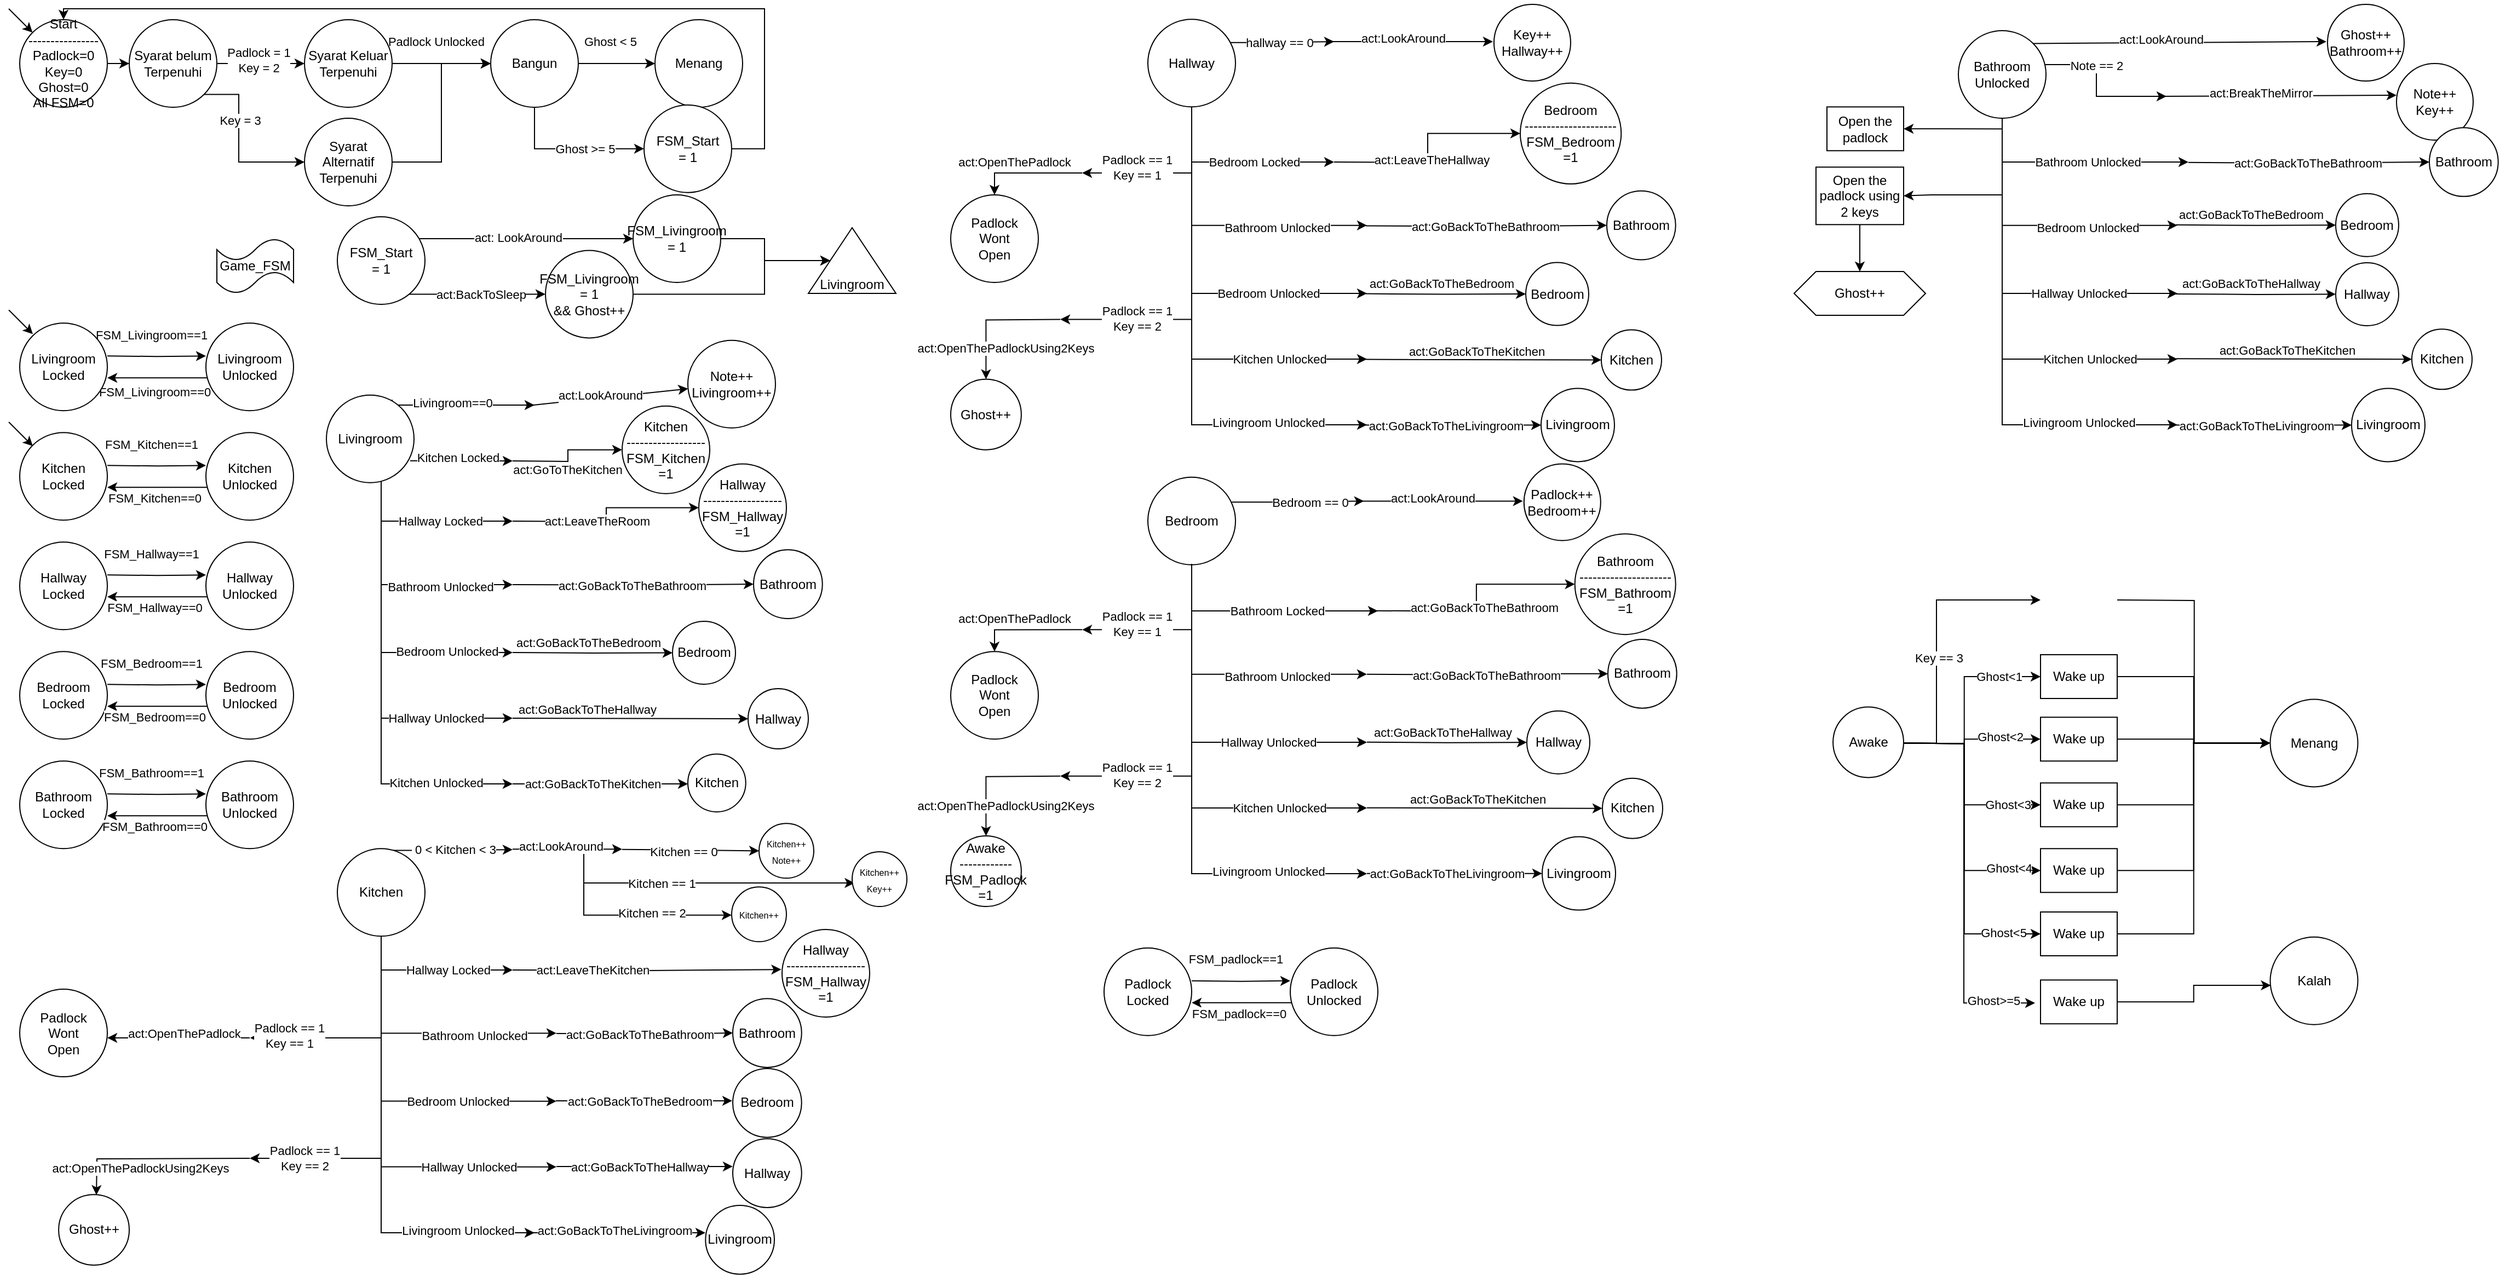<mxfile version="24.4.9" type="github">
  <diagram id="C5RBs43oDa-KdzZeNtuy" name="Page-1">
    <mxGraphModel dx="683" dy="351" grid="1" gridSize="10" guides="1" tooltips="1" connect="1" arrows="1" fold="1" page="1" pageScale="1" pageWidth="827" pageHeight="1169" math="0" shadow="0">
      <root>
        <mxCell id="WIyWlLk6GJQsqaUBKTNV-0" />
        <mxCell id="WIyWlLk6GJQsqaUBKTNV-1" parent="WIyWlLk6GJQsqaUBKTNV-0" />
        <mxCell id="Pw0hEaCwRAZkLy2Prb98-2" style="edgeStyle=orthogonalEdgeStyle;rounded=0;orthogonalLoop=1;jettySize=auto;html=1;entryX=0;entryY=0.5;entryDx=0;entryDy=0;" parent="WIyWlLk6GJQsqaUBKTNV-1" source="Pw0hEaCwRAZkLy2Prb98-0" target="Pw0hEaCwRAZkLy2Prb98-1" edge="1">
          <mxGeometry relative="1" as="geometry" />
        </mxCell>
        <mxCell id="Pw0hEaCwRAZkLy2Prb98-0" value="Start&lt;div&gt;----------------&lt;/div&gt;&lt;div&gt;Padlock=0&lt;/div&gt;&lt;div&gt;Key=0&lt;/div&gt;&lt;div&gt;Ghost=0&lt;/div&gt;&lt;div&gt;All FSM=0&lt;/div&gt;" style="ellipse;whiteSpace=wrap;html=1;aspect=fixed;" parent="WIyWlLk6GJQsqaUBKTNV-1" vertex="1">
          <mxGeometry x="20" y="20" width="80" height="80" as="geometry" />
        </mxCell>
        <mxCell id="Pw0hEaCwRAZkLy2Prb98-3" style="edgeStyle=orthogonalEdgeStyle;rounded=0;orthogonalLoop=1;jettySize=auto;html=1;entryX=0;entryY=0.5;entryDx=0;entryDy=0;" parent="WIyWlLk6GJQsqaUBKTNV-1" source="Pw0hEaCwRAZkLy2Prb98-1" target="Pw0hEaCwRAZkLy2Prb98-4" edge="1">
          <mxGeometry relative="1" as="geometry">
            <mxPoint x="280" y="60" as="targetPoint" />
          </mxGeometry>
        </mxCell>
        <mxCell id="Pw0hEaCwRAZkLy2Prb98-6" value="Padlock = 1&lt;div&gt;Key = 2&lt;/div&gt;" style="edgeLabel;html=1;align=center;verticalAlign=middle;resizable=0;points=[];" parent="Pw0hEaCwRAZkLy2Prb98-3" vertex="1" connectable="0">
          <mxGeometry x="-0.061" y="3" relative="1" as="geometry">
            <mxPoint as="offset" />
          </mxGeometry>
        </mxCell>
        <mxCell id="Pw0hEaCwRAZkLy2Prb98-8" style="edgeStyle=orthogonalEdgeStyle;rounded=0;orthogonalLoop=1;jettySize=auto;html=1;entryX=0;entryY=0.5;entryDx=0;entryDy=0;exitX=1;exitY=1;exitDx=0;exitDy=0;" parent="WIyWlLk6GJQsqaUBKTNV-1" source="Pw0hEaCwRAZkLy2Prb98-1" target="Pw0hEaCwRAZkLy2Prb98-7" edge="1">
          <mxGeometry relative="1" as="geometry">
            <Array as="points">
              <mxPoint x="220" y="88" />
              <mxPoint x="220" y="150" />
            </Array>
          </mxGeometry>
        </mxCell>
        <mxCell id="Pw0hEaCwRAZkLy2Prb98-9" value="Key = 3" style="edgeLabel;html=1;align=center;verticalAlign=middle;resizable=0;points=[];" parent="Pw0hEaCwRAZkLy2Prb98-8" vertex="1" connectable="0">
          <mxGeometry x="-0.276" y="1" relative="1" as="geometry">
            <mxPoint as="offset" />
          </mxGeometry>
        </mxCell>
        <mxCell id="Pw0hEaCwRAZkLy2Prb98-1" value="Syarat belum&lt;br&gt;Terpenuhi" style="ellipse;whiteSpace=wrap;html=1;aspect=fixed;" parent="WIyWlLk6GJQsqaUBKTNV-1" vertex="1">
          <mxGeometry x="120" y="20" width="80" height="80" as="geometry" />
        </mxCell>
        <mxCell id="Pw0hEaCwRAZkLy2Prb98-11" style="edgeStyle=orthogonalEdgeStyle;rounded=0;orthogonalLoop=1;jettySize=auto;html=1;entryX=0;entryY=0.5;entryDx=0;entryDy=0;" parent="WIyWlLk6GJQsqaUBKTNV-1" source="Pw0hEaCwRAZkLy2Prb98-4" target="Pw0hEaCwRAZkLy2Prb98-10" edge="1">
          <mxGeometry relative="1" as="geometry" />
        </mxCell>
        <mxCell id="Pw0hEaCwRAZkLy2Prb98-13" value="&lt;div&gt;Padlock Unlocked&lt;/div&gt;" style="edgeLabel;html=1;align=center;verticalAlign=middle;resizable=0;points=[];" parent="Pw0hEaCwRAZkLy2Prb98-11" vertex="1" connectable="0">
          <mxGeometry x="-0.14" relative="1" as="geometry">
            <mxPoint x="1" y="-20" as="offset" />
          </mxGeometry>
        </mxCell>
        <mxCell id="Pw0hEaCwRAZkLy2Prb98-14" style="edgeStyle=orthogonalEdgeStyle;rounded=0;orthogonalLoop=1;jettySize=auto;html=1;entryX=0;entryY=0.5;entryDx=0;entryDy=0;" parent="WIyWlLk6GJQsqaUBKTNV-1" source="Pw0hEaCwRAZkLy2Prb98-4" target="Pw0hEaCwRAZkLy2Prb98-10" edge="1">
          <mxGeometry relative="1" as="geometry" />
        </mxCell>
        <mxCell id="Pw0hEaCwRAZkLy2Prb98-4" value="Syarat Keluar&lt;br&gt;Terpenuhi" style="ellipse;whiteSpace=wrap;html=1;aspect=fixed;" parent="WIyWlLk6GJQsqaUBKTNV-1" vertex="1">
          <mxGeometry x="280" y="20" width="80" height="80" as="geometry" />
        </mxCell>
        <mxCell id="Pw0hEaCwRAZkLy2Prb98-12" style="edgeStyle=orthogonalEdgeStyle;rounded=0;orthogonalLoop=1;jettySize=auto;html=1;entryX=0;entryY=0.5;entryDx=0;entryDy=0;" parent="WIyWlLk6GJQsqaUBKTNV-1" source="Pw0hEaCwRAZkLy2Prb98-7" target="Pw0hEaCwRAZkLy2Prb98-10" edge="1">
          <mxGeometry relative="1" as="geometry" />
        </mxCell>
        <mxCell id="Pw0hEaCwRAZkLy2Prb98-7" value="Syarat Alternatif&lt;br&gt;Terpenuhi" style="ellipse;whiteSpace=wrap;html=1;aspect=fixed;" parent="WIyWlLk6GJQsqaUBKTNV-1" vertex="1">
          <mxGeometry x="280" y="110" width="80" height="80" as="geometry" />
        </mxCell>
        <mxCell id="Pw0hEaCwRAZkLy2Prb98-17" style="edgeStyle=orthogonalEdgeStyle;rounded=0;orthogonalLoop=1;jettySize=auto;html=1;entryX=0;entryY=0.5;entryDx=0;entryDy=0;" parent="WIyWlLk6GJQsqaUBKTNV-1" source="Pw0hEaCwRAZkLy2Prb98-10" target="Pw0hEaCwRAZkLy2Prb98-15" edge="1">
          <mxGeometry relative="1" as="geometry" />
        </mxCell>
        <mxCell id="Pw0hEaCwRAZkLy2Prb98-20" value="Ghost &amp;lt; 5" style="edgeLabel;html=1;align=center;verticalAlign=middle;resizable=0;points=[];" parent="Pw0hEaCwRAZkLy2Prb98-17" vertex="1" connectable="0">
          <mxGeometry x="-0.171" y="1" relative="1" as="geometry">
            <mxPoint y="-19" as="offset" />
          </mxGeometry>
        </mxCell>
        <mxCell id="Pw0hEaCwRAZkLy2Prb98-18" style="edgeStyle=orthogonalEdgeStyle;rounded=0;orthogonalLoop=1;jettySize=auto;html=1;entryX=0;entryY=0.5;entryDx=0;entryDy=0;" parent="WIyWlLk6GJQsqaUBKTNV-1" source="Pw0hEaCwRAZkLy2Prb98-10" target="vy8scNqJNVCFXgUL62Ip-20" edge="1">
          <mxGeometry relative="1" as="geometry">
            <mxPoint x="580.0" y="150" as="targetPoint" />
            <Array as="points">
              <mxPoint x="490" y="138" />
            </Array>
          </mxGeometry>
        </mxCell>
        <mxCell id="Pw0hEaCwRAZkLy2Prb98-19" value="Ghost &amp;gt;= 5" style="edgeLabel;html=1;align=center;verticalAlign=middle;resizable=0;points=[];" parent="Pw0hEaCwRAZkLy2Prb98-18" vertex="1" connectable="0">
          <mxGeometry x="0.213" relative="1" as="geometry">
            <mxPoint as="offset" />
          </mxGeometry>
        </mxCell>
        <mxCell id="Pw0hEaCwRAZkLy2Prb98-10" value="Bangun" style="ellipse;whiteSpace=wrap;html=1;aspect=fixed;" parent="WIyWlLk6GJQsqaUBKTNV-1" vertex="1">
          <mxGeometry x="450" y="20" width="80" height="80" as="geometry" />
        </mxCell>
        <mxCell id="Pw0hEaCwRAZkLy2Prb98-15" value="Menang" style="ellipse;whiteSpace=wrap;html=1;aspect=fixed;" parent="WIyWlLk6GJQsqaUBKTNV-1" vertex="1">
          <mxGeometry x="600" y="20" width="80" height="80" as="geometry" />
        </mxCell>
        <mxCell id="Pw0hEaCwRAZkLy2Prb98-33" style="edgeStyle=orthogonalEdgeStyle;rounded=0;orthogonalLoop=1;jettySize=auto;html=1;entryX=0;entryY=0.5;entryDx=0;entryDy=0;" parent="WIyWlLk6GJQsqaUBKTNV-1" source="Pw0hEaCwRAZkLy2Prb98-29" target="vy8scNqJNVCFXgUL62Ip-8" edge="1">
          <mxGeometry relative="1" as="geometry">
            <Array as="points">
              <mxPoint x="520" y="220" />
            </Array>
            <mxPoint x="450.0" y="220" as="targetPoint" />
          </mxGeometry>
        </mxCell>
        <mxCell id="vy8scNqJNVCFXgUL62Ip-0" value="act: LookAround" style="edgeLabel;html=1;align=center;verticalAlign=middle;resizable=0;points=[];" vertex="1" connectable="0" parent="Pw0hEaCwRAZkLy2Prb98-33">
          <mxGeometry x="-0.076" y="1" relative="1" as="geometry">
            <mxPoint as="offset" />
          </mxGeometry>
        </mxCell>
        <mxCell id="Pw0hEaCwRAZkLy2Prb98-35" style="edgeStyle=orthogonalEdgeStyle;rounded=0;orthogonalLoop=1;jettySize=auto;html=1;entryX=0;entryY=0.5;entryDx=0;entryDy=0;" parent="WIyWlLk6GJQsqaUBKTNV-1" source="Pw0hEaCwRAZkLy2Prb98-29" target="vy8scNqJNVCFXgUL62Ip-17" edge="1">
          <mxGeometry relative="1" as="geometry">
            <Array as="points">
              <mxPoint x="430" y="270" />
            </Array>
            <mxPoint x="490" y="270" as="targetPoint" />
          </mxGeometry>
        </mxCell>
        <mxCell id="vy8scNqJNVCFXgUL62Ip-1" value="act:BackToSleep" style="edgeLabel;html=1;align=center;verticalAlign=middle;resizable=0;points=[];" vertex="1" connectable="0" parent="Pw0hEaCwRAZkLy2Prb98-35">
          <mxGeometry x="-0.23" relative="1" as="geometry">
            <mxPoint x="17" as="offset" />
          </mxGeometry>
        </mxCell>
        <mxCell id="Pw0hEaCwRAZkLy2Prb98-29" value="FSM_Start &lt;br&gt;= 1" style="ellipse;whiteSpace=wrap;html=1;aspect=fixed;" parent="WIyWlLk6GJQsqaUBKTNV-1" vertex="1">
          <mxGeometry x="310" y="200" width="80" height="80" as="geometry" />
        </mxCell>
        <mxCell id="Pw0hEaCwRAZkLy2Prb98-30" value="Game_FSM" style="shape=tape;whiteSpace=wrap;html=1;" parent="WIyWlLk6GJQsqaUBKTNV-1" vertex="1">
          <mxGeometry x="200" y="220" width="70" height="50" as="geometry" />
        </mxCell>
        <mxCell id="Pw0hEaCwRAZkLy2Prb98-89" style="edgeStyle=orthogonalEdgeStyle;rounded=0;orthogonalLoop=1;jettySize=auto;html=1;entryX=0.5;entryY=0;entryDx=0;entryDy=0;exitX=1;exitY=0.5;exitDx=0;exitDy=0;" parent="WIyWlLk6GJQsqaUBKTNV-1" source="vy8scNqJNVCFXgUL62Ip-8" target="Pw0hEaCwRAZkLy2Prb98-91" edge="1">
          <mxGeometry relative="1" as="geometry">
            <mxPoint x="720.0" y="240" as="targetPoint" />
            <mxPoint x="689.966" y="220.034" as="sourcePoint" />
          </mxGeometry>
        </mxCell>
        <mxCell id="Pw0hEaCwRAZkLy2Prb98-90" style="edgeStyle=orthogonalEdgeStyle;rounded=0;orthogonalLoop=1;jettySize=auto;html=1;exitX=1;exitY=0.5;exitDx=0;exitDy=0;" parent="WIyWlLk6GJQsqaUBKTNV-1" source="vy8scNqJNVCFXgUL62Ip-17" target="Pw0hEaCwRAZkLy2Prb98-91" edge="1">
          <mxGeometry relative="1" as="geometry">
            <mxPoint x="720.0" y="240" as="targetPoint" />
            <mxPoint x="689.966" y="270.034" as="sourcePoint" />
            <Array as="points">
              <mxPoint x="700" y="271" />
              <mxPoint x="700" y="240" />
            </Array>
          </mxGeometry>
        </mxCell>
        <mxCell id="Pw0hEaCwRAZkLy2Prb98-46" style="edgeStyle=orthogonalEdgeStyle;rounded=0;orthogonalLoop=1;jettySize=auto;html=1;entryX=0;entryY=0.375;entryDx=0;entryDy=0;entryPerimeter=0;" parent="WIyWlLk6GJQsqaUBKTNV-1" target="Pw0hEaCwRAZkLy2Prb98-42" edge="1">
          <mxGeometry relative="1" as="geometry">
            <mxPoint x="100.0" y="327.14" as="sourcePoint" />
            <mxPoint x="190.0" y="327.14" as="targetPoint" />
          </mxGeometry>
        </mxCell>
        <mxCell id="Pw0hEaCwRAZkLy2Prb98-47" value="FSM_Livingroom==1" style="edgeLabel;html=1;align=center;verticalAlign=middle;resizable=0;points=[];" parent="Pw0hEaCwRAZkLy2Prb98-46" vertex="1" connectable="0">
          <mxGeometry x="-0.391" y="1" relative="1" as="geometry">
            <mxPoint x="12" y="-19" as="offset" />
          </mxGeometry>
        </mxCell>
        <mxCell id="Pw0hEaCwRAZkLy2Prb98-44" style="edgeStyle=orthogonalEdgeStyle;rounded=0;orthogonalLoop=1;jettySize=auto;html=1;" parent="WIyWlLk6GJQsqaUBKTNV-1" source="Pw0hEaCwRAZkLy2Prb98-42" edge="1">
          <mxGeometry relative="1" as="geometry">
            <mxPoint x="100" y="347.14" as="targetPoint" />
            <Array as="points">
              <mxPoint x="100" y="347.14" />
            </Array>
          </mxGeometry>
        </mxCell>
        <mxCell id="Pw0hEaCwRAZkLy2Prb98-48" value="FSM_Livingroom==0" style="edgeLabel;html=1;align=center;verticalAlign=middle;resizable=0;points=[];" parent="Pw0hEaCwRAZkLy2Prb98-44" vertex="1" connectable="0">
          <mxGeometry x="0.074" y="1" relative="1" as="geometry">
            <mxPoint y="12" as="offset" />
          </mxGeometry>
        </mxCell>
        <mxCell id="Pw0hEaCwRAZkLy2Prb98-42" value="Livingroom&lt;br&gt;Unlocked" style="ellipse;whiteSpace=wrap;html=1;aspect=fixed;" parent="WIyWlLk6GJQsqaUBKTNV-1" vertex="1">
          <mxGeometry x="190" y="297.14" width="80" height="80" as="geometry" />
        </mxCell>
        <mxCell id="Pw0hEaCwRAZkLy2Prb98-50" style="edgeStyle=orthogonalEdgeStyle;rounded=0;orthogonalLoop=1;jettySize=auto;html=1;entryX=0;entryY=0.375;entryDx=0;entryDy=0;entryPerimeter=0;" parent="WIyWlLk6GJQsqaUBKTNV-1" target="Pw0hEaCwRAZkLy2Prb98-55" edge="1">
          <mxGeometry relative="1" as="geometry">
            <mxPoint x="100.0" y="427.14" as="sourcePoint" />
            <mxPoint x="190.0" y="427.14" as="targetPoint" />
          </mxGeometry>
        </mxCell>
        <mxCell id="Pw0hEaCwRAZkLy2Prb98-51" value="FSM_Kitchen==1" style="edgeLabel;html=1;align=center;verticalAlign=middle;resizable=0;points=[];" parent="Pw0hEaCwRAZkLy2Prb98-50" vertex="1" connectable="0">
          <mxGeometry x="-0.391" y="1" relative="1" as="geometry">
            <mxPoint x="12" y="-19" as="offset" />
          </mxGeometry>
        </mxCell>
        <mxCell id="Pw0hEaCwRAZkLy2Prb98-52" value="Kitchen Locked" style="ellipse;whiteSpace=wrap;html=1;aspect=fixed;" parent="WIyWlLk6GJQsqaUBKTNV-1" vertex="1">
          <mxGeometry x="20" y="397.14" width="80" height="80" as="geometry" />
        </mxCell>
        <mxCell id="Pw0hEaCwRAZkLy2Prb98-53" style="edgeStyle=orthogonalEdgeStyle;rounded=0;orthogonalLoop=1;jettySize=auto;html=1;" parent="WIyWlLk6GJQsqaUBKTNV-1" source="Pw0hEaCwRAZkLy2Prb98-55" edge="1">
          <mxGeometry relative="1" as="geometry">
            <mxPoint x="100" y="447.14" as="targetPoint" />
            <Array as="points">
              <mxPoint x="100" y="447.14" />
            </Array>
          </mxGeometry>
        </mxCell>
        <mxCell id="Pw0hEaCwRAZkLy2Prb98-54" value="FSM_Kitchen==0" style="edgeLabel;html=1;align=center;verticalAlign=middle;resizable=0;points=[];" parent="Pw0hEaCwRAZkLy2Prb98-53" vertex="1" connectable="0">
          <mxGeometry x="0.074" y="1" relative="1" as="geometry">
            <mxPoint y="9" as="offset" />
          </mxGeometry>
        </mxCell>
        <mxCell id="Pw0hEaCwRAZkLy2Prb98-55" value="Kitchen&lt;br&gt;Unlocked" style="ellipse;whiteSpace=wrap;html=1;aspect=fixed;" parent="WIyWlLk6GJQsqaUBKTNV-1" vertex="1">
          <mxGeometry x="190" y="397.14" width="80" height="80" as="geometry" />
        </mxCell>
        <mxCell id="Pw0hEaCwRAZkLy2Prb98-56" style="edgeStyle=orthogonalEdgeStyle;rounded=0;orthogonalLoop=1;jettySize=auto;html=1;entryX=0;entryY=0.375;entryDx=0;entryDy=0;entryPerimeter=0;" parent="WIyWlLk6GJQsqaUBKTNV-1" target="Pw0hEaCwRAZkLy2Prb98-61" edge="1">
          <mxGeometry relative="1" as="geometry">
            <mxPoint x="100.0" y="527.14" as="sourcePoint" />
            <mxPoint x="190.0" y="527.14" as="targetPoint" />
          </mxGeometry>
        </mxCell>
        <mxCell id="Pw0hEaCwRAZkLy2Prb98-57" value="FSM_Hallway==1" style="edgeLabel;html=1;align=center;verticalAlign=middle;resizable=0;points=[];" parent="Pw0hEaCwRAZkLy2Prb98-56" vertex="1" connectable="0">
          <mxGeometry x="-0.391" y="1" relative="1" as="geometry">
            <mxPoint x="12" y="-19" as="offset" />
          </mxGeometry>
        </mxCell>
        <mxCell id="Pw0hEaCwRAZkLy2Prb98-58" value="Hallway Locked" style="ellipse;whiteSpace=wrap;html=1;aspect=fixed;" parent="WIyWlLk6GJQsqaUBKTNV-1" vertex="1">
          <mxGeometry x="20" y="497.14" width="80" height="80" as="geometry" />
        </mxCell>
        <mxCell id="Pw0hEaCwRAZkLy2Prb98-59" style="edgeStyle=orthogonalEdgeStyle;rounded=0;orthogonalLoop=1;jettySize=auto;html=1;" parent="WIyWlLk6GJQsqaUBKTNV-1" source="Pw0hEaCwRAZkLy2Prb98-61" edge="1">
          <mxGeometry relative="1" as="geometry">
            <mxPoint x="100" y="547.14" as="targetPoint" />
            <Array as="points">
              <mxPoint x="100" y="547.14" />
            </Array>
          </mxGeometry>
        </mxCell>
        <mxCell id="Pw0hEaCwRAZkLy2Prb98-60" value="FSM_Hallway==0" style="edgeLabel;html=1;align=center;verticalAlign=middle;resizable=0;points=[];" parent="Pw0hEaCwRAZkLy2Prb98-59" vertex="1" connectable="0">
          <mxGeometry x="0.074" y="1" relative="1" as="geometry">
            <mxPoint y="9" as="offset" />
          </mxGeometry>
        </mxCell>
        <mxCell id="Pw0hEaCwRAZkLy2Prb98-61" value="Hallway&lt;div&gt;Unlocked&lt;/div&gt;" style="ellipse;whiteSpace=wrap;html=1;aspect=fixed;" parent="WIyWlLk6GJQsqaUBKTNV-1" vertex="1">
          <mxGeometry x="190" y="497.14" width="80" height="80" as="geometry" />
        </mxCell>
        <mxCell id="Pw0hEaCwRAZkLy2Prb98-62" style="edgeStyle=orthogonalEdgeStyle;rounded=0;orthogonalLoop=1;jettySize=auto;html=1;entryX=0;entryY=0.375;entryDx=0;entryDy=0;entryPerimeter=0;" parent="WIyWlLk6GJQsqaUBKTNV-1" target="Pw0hEaCwRAZkLy2Prb98-67" edge="1">
          <mxGeometry relative="1" as="geometry">
            <mxPoint x="100.0" y="627.14" as="sourcePoint" />
            <mxPoint x="190.0" y="627.14" as="targetPoint" />
          </mxGeometry>
        </mxCell>
        <mxCell id="Pw0hEaCwRAZkLy2Prb98-63" value="FSM_Bedroom==1" style="edgeLabel;html=1;align=center;verticalAlign=middle;resizable=0;points=[];" parent="Pw0hEaCwRAZkLy2Prb98-62" vertex="1" connectable="0">
          <mxGeometry x="-0.391" y="1" relative="1" as="geometry">
            <mxPoint x="12" y="-19" as="offset" />
          </mxGeometry>
        </mxCell>
        <mxCell id="Pw0hEaCwRAZkLy2Prb98-64" value="Bedroom&lt;div&gt;Locked&lt;/div&gt;" style="ellipse;whiteSpace=wrap;html=1;aspect=fixed;" parent="WIyWlLk6GJQsqaUBKTNV-1" vertex="1">
          <mxGeometry x="20" y="597.14" width="80" height="80" as="geometry" />
        </mxCell>
        <mxCell id="Pw0hEaCwRAZkLy2Prb98-65" style="edgeStyle=orthogonalEdgeStyle;rounded=0;orthogonalLoop=1;jettySize=auto;html=1;" parent="WIyWlLk6GJQsqaUBKTNV-1" source="Pw0hEaCwRAZkLy2Prb98-67" edge="1">
          <mxGeometry relative="1" as="geometry">
            <mxPoint x="100" y="647.14" as="targetPoint" />
            <Array as="points">
              <mxPoint x="100" y="647.14" />
            </Array>
          </mxGeometry>
        </mxCell>
        <mxCell id="Pw0hEaCwRAZkLy2Prb98-66" value="FSM_Bedroom==0" style="edgeLabel;html=1;align=center;verticalAlign=middle;resizable=0;points=[];" parent="Pw0hEaCwRAZkLy2Prb98-65" vertex="1" connectable="0">
          <mxGeometry x="0.074" y="1" relative="1" as="geometry">
            <mxPoint y="9" as="offset" />
          </mxGeometry>
        </mxCell>
        <mxCell id="Pw0hEaCwRAZkLy2Prb98-67" value="Bedroom&lt;div&gt;Unlocked&lt;/div&gt;" style="ellipse;whiteSpace=wrap;html=1;aspect=fixed;" parent="WIyWlLk6GJQsqaUBKTNV-1" vertex="1">
          <mxGeometry x="190" y="597.14" width="80" height="80" as="geometry" />
        </mxCell>
        <mxCell id="Pw0hEaCwRAZkLy2Prb98-68" style="edgeStyle=orthogonalEdgeStyle;rounded=0;orthogonalLoop=1;jettySize=auto;html=1;entryX=0;entryY=0.375;entryDx=0;entryDy=0;entryPerimeter=0;" parent="WIyWlLk6GJQsqaUBKTNV-1" target="Pw0hEaCwRAZkLy2Prb98-73" edge="1">
          <mxGeometry relative="1" as="geometry">
            <mxPoint x="100.0" y="727.14" as="sourcePoint" />
            <mxPoint x="190.0" y="727.14" as="targetPoint" />
          </mxGeometry>
        </mxCell>
        <mxCell id="Pw0hEaCwRAZkLy2Prb98-69" value="FSM_Bathroom==1" style="edgeLabel;html=1;align=center;verticalAlign=middle;resizable=0;points=[];" parent="Pw0hEaCwRAZkLy2Prb98-68" vertex="1" connectable="0">
          <mxGeometry x="-0.391" y="1" relative="1" as="geometry">
            <mxPoint x="12" y="-19" as="offset" />
          </mxGeometry>
        </mxCell>
        <mxCell id="Pw0hEaCwRAZkLy2Prb98-70" value="Bathroom&lt;div&gt;Locked&lt;/div&gt;" style="ellipse;whiteSpace=wrap;html=1;aspect=fixed;" parent="WIyWlLk6GJQsqaUBKTNV-1" vertex="1">
          <mxGeometry x="20" y="697.14" width="80" height="80" as="geometry" />
        </mxCell>
        <mxCell id="Pw0hEaCwRAZkLy2Prb98-71" style="edgeStyle=orthogonalEdgeStyle;rounded=0;orthogonalLoop=1;jettySize=auto;html=1;" parent="WIyWlLk6GJQsqaUBKTNV-1" source="Pw0hEaCwRAZkLy2Prb98-73" edge="1">
          <mxGeometry relative="1" as="geometry">
            <mxPoint x="100" y="747.14" as="targetPoint" />
            <Array as="points">
              <mxPoint x="100" y="747.14" />
            </Array>
          </mxGeometry>
        </mxCell>
        <mxCell id="Pw0hEaCwRAZkLy2Prb98-72" value="FSM_Bathroom==0" style="edgeLabel;html=1;align=center;verticalAlign=middle;resizable=0;points=[];" parent="Pw0hEaCwRAZkLy2Prb98-71" vertex="1" connectable="0">
          <mxGeometry x="0.074" y="1" relative="1" as="geometry">
            <mxPoint y="9" as="offset" />
          </mxGeometry>
        </mxCell>
        <mxCell id="Pw0hEaCwRAZkLy2Prb98-73" value="Bathroom&lt;div&gt;Unlocked&lt;/div&gt;" style="ellipse;whiteSpace=wrap;html=1;aspect=fixed;" parent="WIyWlLk6GJQsqaUBKTNV-1" vertex="1">
          <mxGeometry x="190" y="697.14" width="80" height="80" as="geometry" />
        </mxCell>
        <mxCell id="Pw0hEaCwRAZkLy2Prb98-77" style="edgeStyle=orthogonalEdgeStyle;rounded=0;orthogonalLoop=1;jettySize=auto;html=1;exitX=1;exitY=0.5;exitDx=0;exitDy=0;" parent="WIyWlLk6GJQsqaUBKTNV-1" edge="1">
          <mxGeometry relative="1" as="geometry">
            <Array as="points">
              <mxPoint x="360" y="372.14" />
            </Array>
            <mxPoint x="360.0" y="367.14" as="sourcePoint" />
            <mxPoint x="490" y="372" as="targetPoint" />
          </mxGeometry>
        </mxCell>
        <mxCell id="Pw0hEaCwRAZkLy2Prb98-85" value="Livingroom==0" style="edgeLabel;html=1;align=center;verticalAlign=middle;resizable=0;points=[];" parent="Pw0hEaCwRAZkLy2Prb98-77" vertex="1" connectable="0">
          <mxGeometry x="-0.109" y="2" relative="1" as="geometry">
            <mxPoint as="offset" />
          </mxGeometry>
        </mxCell>
        <mxCell id="Pw0hEaCwRAZkLy2Prb98-78" style="edgeStyle=orthogonalEdgeStyle;rounded=0;orthogonalLoop=1;jettySize=auto;html=1;" parent="WIyWlLk6GJQsqaUBKTNV-1" edge="1">
          <mxGeometry relative="1" as="geometry">
            <Array as="points">
              <mxPoint x="400" y="422.85" />
              <mxPoint x="400" y="422.85" />
            </Array>
            <mxPoint x="376.458" y="422.85" as="sourcePoint" />
            <mxPoint x="470" y="423" as="targetPoint" />
          </mxGeometry>
        </mxCell>
        <mxCell id="Pw0hEaCwRAZkLy2Prb98-86" value="Kitchen Locked" style="edgeLabel;html=1;align=center;verticalAlign=middle;resizable=0;points=[];" parent="Pw0hEaCwRAZkLy2Prb98-78" vertex="1" connectable="0">
          <mxGeometry x="-0.24" relative="1" as="geometry">
            <mxPoint x="8" y="-3" as="offset" />
          </mxGeometry>
        </mxCell>
        <mxCell id="Pw0hEaCwRAZkLy2Prb98-96" style="edgeStyle=orthogonalEdgeStyle;rounded=0;orthogonalLoop=1;jettySize=auto;html=1;" parent="WIyWlLk6GJQsqaUBKTNV-1" edge="1">
          <mxGeometry relative="1" as="geometry">
            <mxPoint x="350" y="432.85" as="sourcePoint" />
            <Array as="points">
              <mxPoint x="350" y="477.85" />
            </Array>
            <mxPoint x="470" y="478" as="targetPoint" />
          </mxGeometry>
        </mxCell>
        <mxCell id="Pw0hEaCwRAZkLy2Prb98-97" value="Hallway Locked" style="edgeLabel;html=1;align=center;verticalAlign=middle;resizable=0;points=[];" parent="Pw0hEaCwRAZkLy2Prb98-96" vertex="1" connectable="0">
          <mxGeometry x="0.044" y="-2" relative="1" as="geometry">
            <mxPoint x="13" y="-2" as="offset" />
          </mxGeometry>
        </mxCell>
        <mxCell id="Pw0hEaCwRAZkLy2Prb98-123" style="edgeStyle=orthogonalEdgeStyle;rounded=0;orthogonalLoop=1;jettySize=auto;html=1;" parent="WIyWlLk6GJQsqaUBKTNV-1" edge="1">
          <mxGeometry relative="1" as="geometry">
            <mxPoint x="350" y="432.85" as="sourcePoint" />
            <Array as="points">
              <mxPoint x="350" y="535.85" />
            </Array>
            <mxPoint x="470" y="536" as="targetPoint" />
          </mxGeometry>
        </mxCell>
        <mxCell id="Pw0hEaCwRAZkLy2Prb98-124" value="Bathroom Unlocked" style="edgeLabel;html=1;align=center;verticalAlign=middle;resizable=0;points=[];" parent="Pw0hEaCwRAZkLy2Prb98-123" vertex="1" connectable="0">
          <mxGeometry x="0.273" y="-3" relative="1" as="geometry">
            <mxPoint x="15" y="-1" as="offset" />
          </mxGeometry>
        </mxCell>
        <mxCell id="Pw0hEaCwRAZkLy2Prb98-131" style="edgeStyle=orthogonalEdgeStyle;rounded=0;orthogonalLoop=1;jettySize=auto;html=1;" parent="WIyWlLk6GJQsqaUBKTNV-1" edge="1">
          <mxGeometry relative="1" as="geometry">
            <mxPoint x="350" y="432.85" as="sourcePoint" />
            <Array as="points">
              <mxPoint x="350" y="597.85" />
            </Array>
            <mxPoint x="470" y="598" as="targetPoint" />
          </mxGeometry>
        </mxCell>
        <mxCell id="Pw0hEaCwRAZkLy2Prb98-136" style="edgeStyle=orthogonalEdgeStyle;rounded=0;orthogonalLoop=1;jettySize=auto;html=1;" parent="WIyWlLk6GJQsqaUBKTNV-1" edge="1">
          <mxGeometry relative="1" as="geometry">
            <mxPoint x="350" y="432.85" as="sourcePoint" />
            <Array as="points">
              <mxPoint x="350" y="657.85" />
            </Array>
            <mxPoint x="470" y="658" as="targetPoint" />
          </mxGeometry>
        </mxCell>
        <mxCell id="Pw0hEaCwRAZkLy2Prb98-141" style="edgeStyle=orthogonalEdgeStyle;rounded=0;orthogonalLoop=1;jettySize=auto;html=1;exitX=0;exitY=0.5;exitDx=0;exitDy=0;exitPerimeter=0;" parent="WIyWlLk6GJQsqaUBKTNV-1" edge="1">
          <mxGeometry relative="1" as="geometry">
            <mxPoint x="350.0" y="427.85" as="sourcePoint" />
            <Array as="points">
              <mxPoint x="350" y="717.85" />
            </Array>
            <mxPoint x="470" y="718" as="targetPoint" />
          </mxGeometry>
        </mxCell>
        <mxCell id="Pw0hEaCwRAZkLy2Prb98-80" style="edgeStyle=orthogonalEdgeStyle;rounded=0;orthogonalLoop=1;jettySize=auto;html=1;entryX=0;entryY=0.5;entryDx=0;entryDy=0;" parent="WIyWlLk6GJQsqaUBKTNV-1" target="vy8scNqJNVCFXgUL62Ip-29" edge="1">
          <mxGeometry relative="1" as="geometry">
            <mxPoint x="620" y="422.85" as="targetPoint" />
            <mxPoint x="470" y="423" as="sourcePoint" />
          </mxGeometry>
        </mxCell>
        <mxCell id="vy8scNqJNVCFXgUL62Ip-28" value="act:GoToTheKitchen" style="edgeLabel;html=1;align=center;verticalAlign=middle;resizable=0;points=[];" vertex="1" connectable="0" parent="Pw0hEaCwRAZkLy2Prb98-80">
          <mxGeometry x="-0.495" relative="1" as="geometry">
            <mxPoint x="22" y="7" as="offset" />
          </mxGeometry>
        </mxCell>
        <mxCell id="Pw0hEaCwRAZkLy2Prb98-91" value="&lt;div&gt;&lt;br&gt;&lt;/div&gt;&lt;div&gt;&lt;br&gt;&lt;/div&gt;&lt;div&gt;&lt;br&gt;&lt;/div&gt;Livingroom" style="triangle;whiteSpace=wrap;html=1;direction=north;" parent="WIyWlLk6GJQsqaUBKTNV-1" vertex="1">
          <mxGeometry x="740.0" y="210" width="80" height="60" as="geometry" />
        </mxCell>
        <mxCell id="Pw0hEaCwRAZkLy2Prb98-98" style="edgeStyle=orthogonalEdgeStyle;rounded=0;orthogonalLoop=1;jettySize=auto;html=1;entryX=0;entryY=0.5;entryDx=0;entryDy=0;" parent="WIyWlLk6GJQsqaUBKTNV-1" target="vy8scNqJNVCFXgUL62Ip-32" edge="1">
          <mxGeometry relative="1" as="geometry">
            <mxPoint x="620" y="477.85" as="targetPoint" />
            <mxPoint x="470" y="478" as="sourcePoint" />
          </mxGeometry>
        </mxCell>
        <mxCell id="vy8scNqJNVCFXgUL62Ip-31" value="act:LeaveTheRoom" style="edgeLabel;html=1;align=center;verticalAlign=middle;resizable=0;points=[];" vertex="1" connectable="0" parent="Pw0hEaCwRAZkLy2Prb98-98">
          <mxGeometry x="-0.254" y="-1" relative="1" as="geometry">
            <mxPoint x="9" y="-2" as="offset" />
          </mxGeometry>
        </mxCell>
        <mxCell id="Pw0hEaCwRAZkLy2Prb98-122" style="edgeStyle=orthogonalEdgeStyle;rounded=0;orthogonalLoop=1;jettySize=auto;html=1;entryX=0;entryY=0.5;entryDx=0;entryDy=0;" parent="WIyWlLk6GJQsqaUBKTNV-1" target="vy8scNqJNVCFXgUL62Ip-34" edge="1">
          <mxGeometry relative="1" as="geometry">
            <mxPoint x="470" y="536" as="sourcePoint" />
            <mxPoint x="640.0" y="535.71" as="targetPoint" />
          </mxGeometry>
        </mxCell>
        <mxCell id="vy8scNqJNVCFXgUL62Ip-33" value="act:GoBackToTheBathroom" style="edgeLabel;html=1;align=center;verticalAlign=middle;resizable=0;points=[];" vertex="1" connectable="0" parent="Pw0hEaCwRAZkLy2Prb98-122">
          <mxGeometry x="-0.077" relative="1" as="geometry">
            <mxPoint x="7" as="offset" />
          </mxGeometry>
        </mxCell>
        <mxCell id="Pw0hEaCwRAZkLy2Prb98-127" value="Bedroom Unlocked" style="edgeLabel;html=1;align=center;verticalAlign=middle;resizable=0;points=[];" parent="WIyWlLk6GJQsqaUBKTNV-1" vertex="1" connectable="0">
          <mxGeometry x="410.005" y="597.14" as="geometry" />
        </mxCell>
        <mxCell id="Pw0hEaCwRAZkLy2Prb98-128" style="edgeStyle=orthogonalEdgeStyle;rounded=0;orthogonalLoop=1;jettySize=auto;html=1;entryX=0;entryY=0.5;entryDx=0;entryDy=0;" parent="WIyWlLk6GJQsqaUBKTNV-1" target="vy8scNqJNVCFXgUL62Ip-35" edge="1">
          <mxGeometry relative="1" as="geometry">
            <mxPoint x="470" y="598" as="sourcePoint" />
            <mxPoint x="610" y="598" as="targetPoint" />
          </mxGeometry>
        </mxCell>
        <mxCell id="vy8scNqJNVCFXgUL62Ip-36" value="act:GoBackToTheBedroom" style="edgeLabel;html=1;align=center;verticalAlign=middle;resizable=0;points=[];" vertex="1" connectable="0" parent="Pw0hEaCwRAZkLy2Prb98-128">
          <mxGeometry x="-0.011" y="1" relative="1" as="geometry">
            <mxPoint x="-4" y="-9" as="offset" />
          </mxGeometry>
        </mxCell>
        <mxCell id="Pw0hEaCwRAZkLy2Prb98-132" value="Hallway Unlocked" style="edgeLabel;html=1;align=center;verticalAlign=middle;resizable=0;points=[];" parent="WIyWlLk6GJQsqaUBKTNV-1" vertex="1" connectable="0">
          <mxGeometry x="400.005" y="657.85" as="geometry" />
        </mxCell>
        <mxCell id="Pw0hEaCwRAZkLy2Prb98-133" style="edgeStyle=orthogonalEdgeStyle;rounded=0;orthogonalLoop=1;jettySize=auto;html=1;entryX=0;entryY=0.5;entryDx=0;entryDy=0;" parent="WIyWlLk6GJQsqaUBKTNV-1" target="vy8scNqJNVCFXgUL62Ip-38" edge="1">
          <mxGeometry relative="1" as="geometry">
            <mxPoint x="470" y="658" as="sourcePoint" />
            <mxPoint x="680" y="658" as="targetPoint" />
          </mxGeometry>
        </mxCell>
        <mxCell id="vy8scNqJNVCFXgUL62Ip-37" value="act:GoBackToTheHallway" style="edgeLabel;html=1;align=center;verticalAlign=middle;resizable=0;points=[];" vertex="1" connectable="0" parent="Pw0hEaCwRAZkLy2Prb98-133">
          <mxGeometry x="-0.2" y="-1" relative="1" as="geometry">
            <mxPoint x="-18" y="-9" as="offset" />
          </mxGeometry>
        </mxCell>
        <mxCell id="Pw0hEaCwRAZkLy2Prb98-137" value="Kitchen Unlocked" style="edgeLabel;html=1;align=center;verticalAlign=middle;resizable=0;points=[];" parent="WIyWlLk6GJQsqaUBKTNV-1" vertex="1" connectable="0">
          <mxGeometry x="400.005" y="717.14" as="geometry" />
        </mxCell>
        <mxCell id="Pw0hEaCwRAZkLy2Prb98-138" style="edgeStyle=orthogonalEdgeStyle;rounded=0;orthogonalLoop=1;jettySize=auto;html=1;" parent="WIyWlLk6GJQsqaUBKTNV-1" edge="1">
          <mxGeometry relative="1" as="geometry">
            <mxPoint x="470" y="718" as="sourcePoint" />
            <mxPoint x="630" y="718" as="targetPoint" />
          </mxGeometry>
        </mxCell>
        <mxCell id="vy8scNqJNVCFXgUL62Ip-39" value="act:GoBackToTheKitchen" style="edgeLabel;html=1;align=center;verticalAlign=middle;resizable=0;points=[];" vertex="1" connectable="0" parent="Pw0hEaCwRAZkLy2Prb98-138">
          <mxGeometry x="-0.085" relative="1" as="geometry">
            <mxPoint as="offset" />
          </mxGeometry>
        </mxCell>
        <mxCell id="Pw0hEaCwRAZkLy2Prb98-142" style="edgeStyle=orthogonalEdgeStyle;rounded=0;orthogonalLoop=1;jettySize=auto;html=1;entryX=0;entryY=0.5;entryDx=0;entryDy=0;" parent="WIyWlLk6GJQsqaUBKTNV-1" target="vy8scNqJNVCFXgUL62Ip-43" edge="1">
          <mxGeometry relative="1" as="geometry">
            <mxPoint x="570" y="777.85" as="sourcePoint" />
            <mxPoint x="670.0" y="777.85" as="targetPoint" />
          </mxGeometry>
        </mxCell>
        <mxCell id="Pw0hEaCwRAZkLy2Prb98-184" value="Kitchen == 0" style="edgeLabel;html=1;align=center;verticalAlign=middle;resizable=0;points=[];" parent="Pw0hEaCwRAZkLy2Prb98-142" vertex="1" connectable="0">
          <mxGeometry x="-0.117" y="-1" relative="1" as="geometry">
            <mxPoint as="offset" />
          </mxGeometry>
        </mxCell>
        <mxCell id="Pw0hEaCwRAZkLy2Prb98-187" style="edgeStyle=orthogonalEdgeStyle;rounded=0;orthogonalLoop=1;jettySize=auto;html=1;entryX=0.045;entryY=0.57;entryDx=0;entryDy=0;entryPerimeter=0;" parent="WIyWlLk6GJQsqaUBKTNV-1" target="vy8scNqJNVCFXgUL62Ip-44" edge="1">
          <mxGeometry relative="1" as="geometry">
            <Array as="points">
              <mxPoint x="535" y="809" />
            </Array>
            <mxPoint x="535" y="797.85" as="sourcePoint" />
            <mxPoint x="780" y="807.85" as="targetPoint" />
          </mxGeometry>
        </mxCell>
        <mxCell id="Pw0hEaCwRAZkLy2Prb98-189" value="Kitchen == 1" style="edgeLabel;html=1;align=center;verticalAlign=middle;resizable=0;points=[];" parent="Pw0hEaCwRAZkLy2Prb98-187" vertex="1" connectable="0">
          <mxGeometry x="-0.368" relative="1" as="geometry">
            <mxPoint as="offset" />
          </mxGeometry>
        </mxCell>
        <mxCell id="Pw0hEaCwRAZkLy2Prb98-188" style="edgeStyle=orthogonalEdgeStyle;rounded=0;orthogonalLoop=1;jettySize=auto;html=1;entryX=0;entryY=0.5;entryDx=0;entryDy=0;" parent="WIyWlLk6GJQsqaUBKTNV-1" edge="1">
          <mxGeometry relative="1" as="geometry">
            <Array as="points">
              <mxPoint x="535" y="837.85" />
            </Array>
            <mxPoint x="530" y="780" as="sourcePoint" />
            <mxPoint x="670" y="837.85" as="targetPoint" />
          </mxGeometry>
        </mxCell>
        <mxCell id="Pw0hEaCwRAZkLy2Prb98-190" value="Kitchen == 2" style="edgeLabel;html=1;align=center;verticalAlign=middle;resizable=0;points=[];" parent="Pw0hEaCwRAZkLy2Prb98-188" vertex="1" connectable="0">
          <mxGeometry x="0.257" y="2" relative="1" as="geometry">
            <mxPoint as="offset" />
          </mxGeometry>
        </mxCell>
        <mxCell id="Pw0hEaCwRAZkLy2Prb98-144" style="edgeStyle=orthogonalEdgeStyle;rounded=0;orthogonalLoop=1;jettySize=auto;html=1;exitX=0.819;exitY=0.615;exitDx=0;exitDy=0;exitPerimeter=0;" parent="WIyWlLk6GJQsqaUBKTNV-1" edge="1">
          <mxGeometry relative="1" as="geometry">
            <Array as="points">
              <mxPoint x="400" y="778.85" />
            </Array>
            <mxPoint x="359.2" y="778.71" as="sourcePoint" />
            <mxPoint x="470" y="778" as="targetPoint" />
          </mxGeometry>
        </mxCell>
        <mxCell id="Pw0hEaCwRAZkLy2Prb98-145" value="&amp;nbsp;0 &amp;lt; Kitchen &amp;lt; 3" style="edgeLabel;html=1;align=center;verticalAlign=middle;resizable=0;points=[];" parent="Pw0hEaCwRAZkLy2Prb98-144" vertex="1" connectable="0">
          <mxGeometry x="-0.109" y="2" relative="1" as="geometry">
            <mxPoint x="7" y="1" as="offset" />
          </mxGeometry>
        </mxCell>
        <mxCell id="Pw0hEaCwRAZkLy2Prb98-148" style="edgeStyle=orthogonalEdgeStyle;rounded=0;orthogonalLoop=1;jettySize=auto;html=1;exitX=0.5;exitY=1;exitDx=0;exitDy=0;" parent="WIyWlLk6GJQsqaUBKTNV-1" edge="1" source="vy8scNqJNVCFXgUL62Ip-3">
          <mxGeometry relative="1" as="geometry">
            <Array as="points">
              <mxPoint x="350" y="870" />
              <mxPoint x="350" y="888" />
            </Array>
            <mxPoint x="350" y="837.85" as="sourcePoint" />
            <mxPoint x="470" y="888" as="targetPoint" />
          </mxGeometry>
        </mxCell>
        <mxCell id="Pw0hEaCwRAZkLy2Prb98-149" value="Hallway Locked" style="edgeLabel;html=1;align=center;verticalAlign=middle;resizable=0;points=[];" parent="Pw0hEaCwRAZkLy2Prb98-148" vertex="1" connectable="0">
          <mxGeometry x="0.044" y="-2" relative="1" as="geometry">
            <mxPoint x="13" y="-2" as="offset" />
          </mxGeometry>
        </mxCell>
        <mxCell id="Pw0hEaCwRAZkLy2Prb98-150" style="edgeStyle=orthogonalEdgeStyle;rounded=0;orthogonalLoop=1;jettySize=auto;html=1;entryX=0;entryY=0.5;entryDx=0;entryDy=0;exitX=0.5;exitY=1;exitDx=0;exitDy=0;" parent="WIyWlLk6GJQsqaUBKTNV-1" edge="1" source="vy8scNqJNVCFXgUL62Ip-3">
          <mxGeometry relative="1" as="geometry">
            <Array as="points">
              <mxPoint x="350" y="870" />
              <mxPoint x="350" y="946" />
            </Array>
            <mxPoint x="350" y="837.85" as="sourcePoint" />
            <mxPoint x="510" y="945.705" as="targetPoint" />
          </mxGeometry>
        </mxCell>
        <mxCell id="Pw0hEaCwRAZkLy2Prb98-151" value="Bathroom Unlocked" style="edgeLabel;html=1;align=center;verticalAlign=middle;resizable=0;points=[];" parent="Pw0hEaCwRAZkLy2Prb98-150" vertex="1" connectable="0">
          <mxGeometry x="0.273" y="-3" relative="1" as="geometry">
            <mxPoint x="15" y="-1" as="offset" />
          </mxGeometry>
        </mxCell>
        <mxCell id="Pw0hEaCwRAZkLy2Prb98-152" style="edgeStyle=orthogonalEdgeStyle;rounded=0;orthogonalLoop=1;jettySize=auto;html=1;entryX=0;entryY=0.5;entryDx=0;entryDy=0;movable=1;resizable=1;rotatable=1;deletable=1;editable=1;locked=0;connectable=1;exitX=0.5;exitY=1;exitDx=0;exitDy=0;" parent="WIyWlLk6GJQsqaUBKTNV-1" edge="1" source="vy8scNqJNVCFXgUL62Ip-3">
          <mxGeometry relative="1" as="geometry">
            <Array as="points">
              <mxPoint x="350" y="870" />
              <mxPoint x="350" y="1008" />
            </Array>
            <mxPoint x="350" y="837.85" as="sourcePoint" />
            <mxPoint x="510" y="1007.845" as="targetPoint" />
          </mxGeometry>
        </mxCell>
        <mxCell id="Pw0hEaCwRAZkLy2Prb98-153" style="edgeStyle=orthogonalEdgeStyle;rounded=0;orthogonalLoop=1;jettySize=auto;html=1;entryX=0;entryY=0.5;entryDx=0;entryDy=0;exitX=0.5;exitY=1;exitDx=0;exitDy=0;" parent="WIyWlLk6GJQsqaUBKTNV-1" edge="1" source="vy8scNqJNVCFXgUL62Ip-3">
          <mxGeometry relative="1" as="geometry">
            <Array as="points">
              <mxPoint x="350" y="870" />
              <mxPoint x="350" y="1068" />
            </Array>
            <mxPoint x="350" y="837.85" as="sourcePoint" />
            <mxPoint x="510" y="1067.845" as="targetPoint" />
          </mxGeometry>
        </mxCell>
        <mxCell id="Pw0hEaCwRAZkLy2Prb98-154" style="edgeStyle=orthogonalEdgeStyle;rounded=0;orthogonalLoop=1;jettySize=auto;html=1;exitX=0.5;exitY=1;exitDx=0;exitDy=0;" parent="WIyWlLk6GJQsqaUBKTNV-1" source="vy8scNqJNVCFXgUL62Ip-3" edge="1">
          <mxGeometry relative="1" as="geometry">
            <Array as="points">
              <mxPoint x="350" y="870" />
              <mxPoint x="350" y="1128" />
            </Array>
            <mxPoint x="350.0" y="827.85" as="sourcePoint" />
            <mxPoint x="490" y="1128" as="targetPoint" />
          </mxGeometry>
        </mxCell>
        <mxCell id="Pw0hEaCwRAZkLy2Prb98-167" style="edgeStyle=orthogonalEdgeStyle;rounded=0;orthogonalLoop=1;jettySize=auto;html=1;entryX=0;entryY=0.5;entryDx=0;entryDy=0;" parent="WIyWlLk6GJQsqaUBKTNV-1" target="vy8scNqJNVCFXgUL62Ip-53" edge="1">
          <mxGeometry relative="1" as="geometry">
            <mxPoint x="510" y="946" as="sourcePoint" />
            <mxPoint x="680" y="946.78" as="targetPoint" />
          </mxGeometry>
        </mxCell>
        <mxCell id="vy8scNqJNVCFXgUL62Ip-52" value="act:GoBackToTheBathroom" style="edgeLabel;html=1;align=center;verticalAlign=middle;resizable=0;points=[];" vertex="1" connectable="0" parent="Pw0hEaCwRAZkLy2Prb98-167">
          <mxGeometry x="-0.096" y="-2" relative="1" as="geometry">
            <mxPoint x="3" y="-2" as="offset" />
          </mxGeometry>
        </mxCell>
        <mxCell id="Pw0hEaCwRAZkLy2Prb98-170" value="Bedroom Unlocked" style="edgeLabel;html=1;align=center;verticalAlign=middle;resizable=0;points=[];" parent="WIyWlLk6GJQsqaUBKTNV-1" vertex="1" connectable="0">
          <mxGeometry x="420.005" y="1007.85" as="geometry" />
        </mxCell>
        <mxCell id="Pw0hEaCwRAZkLy2Prb98-174" value="Hallway Unlocked" style="edgeLabel;html=1;align=center;verticalAlign=middle;resizable=0;points=[];" parent="WIyWlLk6GJQsqaUBKTNV-1" vertex="1" connectable="0">
          <mxGeometry x="429.725" y="1067.85" as="geometry" />
        </mxCell>
        <mxCell id="Pw0hEaCwRAZkLy2Prb98-178" value="Livingroom Unlocked" style="edgeLabel;html=1;align=center;verticalAlign=middle;resizable=0;points=[];" parent="WIyWlLk6GJQsqaUBKTNV-1" vertex="1" connectable="0">
          <mxGeometry x="420.005" y="1125.35" as="geometry" />
        </mxCell>
        <mxCell id="Pw0hEaCwRAZkLy2Prb98-193" style="edgeStyle=orthogonalEdgeStyle;rounded=0;orthogonalLoop=1;jettySize=auto;html=1;entryX=1;entryY=0.5;entryDx=0;entryDy=0;exitX=0.5;exitY=1;exitDx=0;exitDy=0;" parent="WIyWlLk6GJQsqaUBKTNV-1" source="vy8scNqJNVCFXgUL62Ip-3" edge="1">
          <mxGeometry relative="1" as="geometry">
            <Array as="points">
              <mxPoint x="350" y="870" />
              <mxPoint x="350" y="950" />
            </Array>
            <mxPoint x="350.034" y="780" as="sourcePoint" />
            <mxPoint x="230.4" y="950" as="targetPoint" />
          </mxGeometry>
        </mxCell>
        <mxCell id="Pw0hEaCwRAZkLy2Prb98-194" value="Padlock == 1&lt;div&gt;Key == 1&lt;/div&gt;" style="edgeLabel;html=1;align=center;verticalAlign=middle;resizable=0;points=[];" parent="Pw0hEaCwRAZkLy2Prb98-193" vertex="1" connectable="0">
          <mxGeometry x="0.35" y="-1" relative="1" as="geometry">
            <mxPoint x="-34" y="-1" as="offset" />
          </mxGeometry>
        </mxCell>
        <mxCell id="Pw0hEaCwRAZkLy2Prb98-196" style="edgeStyle=orthogonalEdgeStyle;rounded=0;orthogonalLoop=1;jettySize=auto;html=1;exitX=0.627;exitY=0.97;exitDx=0;exitDy=0;exitPerimeter=0;" parent="WIyWlLk6GJQsqaUBKTNV-1" source="vy8scNqJNVCFXgUL62Ip-3" edge="1">
          <mxGeometry relative="1" as="geometry">
            <Array as="points">
              <mxPoint x="350" y="1060" />
            </Array>
            <mxPoint x="350.034" y="780" as="sourcePoint" />
            <mxPoint x="230" y="1060" as="targetPoint" />
          </mxGeometry>
        </mxCell>
        <mxCell id="Pw0hEaCwRAZkLy2Prb98-197" value="Padlock == 1&lt;div&gt;Key == 2&lt;/div&gt;" style="edgeLabel;html=1;align=center;verticalAlign=middle;resizable=0;points=[];" parent="Pw0hEaCwRAZkLy2Prb98-196" vertex="1" connectable="0">
          <mxGeometry x="0.524" y="-1" relative="1" as="geometry">
            <mxPoint x="-30" y="1" as="offset" />
          </mxGeometry>
        </mxCell>
        <mxCell id="Pw0hEaCwRAZkLy2Prb98-199" style="edgeStyle=orthogonalEdgeStyle;rounded=0;orthogonalLoop=1;jettySize=auto;html=1;" parent="WIyWlLk6GJQsqaUBKTNV-1" edge="1">
          <mxGeometry relative="1" as="geometry">
            <mxPoint x="230" y="1060" as="sourcePoint" />
            <mxPoint x="90" y="1093.56" as="targetPoint" />
          </mxGeometry>
        </mxCell>
        <mxCell id="vy8scNqJNVCFXgUL62Ip-67" value="act:OpenThePadlockUsing2Keys" style="edgeLabel;html=1;align=center;verticalAlign=middle;resizable=0;points=[];" vertex="1" connectable="0" parent="Pw0hEaCwRAZkLy2Prb98-199">
          <mxGeometry x="0.049" y="2" relative="1" as="geometry">
            <mxPoint x="-10" y="6" as="offset" />
          </mxGeometry>
        </mxCell>
        <mxCell id="Pw0hEaCwRAZkLy2Prb98-207" style="edgeStyle=orthogonalEdgeStyle;rounded=0;orthogonalLoop=1;jettySize=auto;html=1;exitX=0.819;exitY=0.615;exitDx=0;exitDy=0;exitPerimeter=0;" parent="WIyWlLk6GJQsqaUBKTNV-1" edge="1">
          <mxGeometry relative="1" as="geometry">
            <Array as="points">
              <mxPoint x="1140" y="41" />
            </Array>
            <mxPoint x="1099.2" y="40.86" as="sourcePoint" />
            <mxPoint x="1220" y="40" as="targetPoint" />
          </mxGeometry>
        </mxCell>
        <mxCell id="Pw0hEaCwRAZkLy2Prb98-208" value="hallway == 0" style="edgeLabel;html=1;align=center;verticalAlign=middle;resizable=0;points=[];" parent="Pw0hEaCwRAZkLy2Prb98-207" vertex="1" connectable="0">
          <mxGeometry x="-0.109" y="2" relative="1" as="geometry">
            <mxPoint x="17" y="2" as="offset" />
          </mxGeometry>
        </mxCell>
        <mxCell id="Pw0hEaCwRAZkLy2Prb98-209" style="edgeStyle=orthogonalEdgeStyle;rounded=0;orthogonalLoop=1;jettySize=auto;html=1;" parent="WIyWlLk6GJQsqaUBKTNV-1" edge="1">
          <mxGeometry relative="1" as="geometry">
            <Array as="points">
              <mxPoint x="1090" y="150" />
            </Array>
            <mxPoint x="1090" y="100" as="sourcePoint" />
            <mxPoint x="1220" y="150" as="targetPoint" />
          </mxGeometry>
        </mxCell>
        <mxCell id="Pw0hEaCwRAZkLy2Prb98-210" value="Bedroom Locked" style="edgeLabel;html=1;align=center;verticalAlign=middle;resizable=0;points=[];" parent="Pw0hEaCwRAZkLy2Prb98-209" vertex="1" connectable="0">
          <mxGeometry x="0.044" y="-2" relative="1" as="geometry">
            <mxPoint x="13" y="-2" as="offset" />
          </mxGeometry>
        </mxCell>
        <mxCell id="Pw0hEaCwRAZkLy2Prb98-211" style="edgeStyle=orthogonalEdgeStyle;rounded=0;orthogonalLoop=1;jettySize=auto;html=1;entryX=0;entryY=0.5;entryDx=0;entryDy=0;" parent="WIyWlLk6GJQsqaUBKTNV-1" edge="1">
          <mxGeometry relative="1" as="geometry">
            <Array as="points">
              <mxPoint x="1090" y="208" />
            </Array>
            <mxPoint x="1090" y="100" as="sourcePoint" />
            <mxPoint x="1250" y="207.855" as="targetPoint" />
          </mxGeometry>
        </mxCell>
        <mxCell id="Pw0hEaCwRAZkLy2Prb98-212" value="Bathroom Unlocked" style="edgeLabel;html=1;align=center;verticalAlign=middle;resizable=0;points=[];" parent="Pw0hEaCwRAZkLy2Prb98-211" vertex="1" connectable="0">
          <mxGeometry x="0.273" y="-3" relative="1" as="geometry">
            <mxPoint x="15" y="-1" as="offset" />
          </mxGeometry>
        </mxCell>
        <mxCell id="Pw0hEaCwRAZkLy2Prb98-213" style="edgeStyle=orthogonalEdgeStyle;rounded=0;orthogonalLoop=1;jettySize=auto;html=1;entryX=0;entryY=0.5;entryDx=0;entryDy=0;movable=1;resizable=1;rotatable=1;deletable=1;editable=1;locked=0;connectable=1;" parent="WIyWlLk6GJQsqaUBKTNV-1" edge="1">
          <mxGeometry relative="1" as="geometry">
            <Array as="points">
              <mxPoint x="1090" y="270" />
            </Array>
            <mxPoint x="1090" y="100" as="sourcePoint" />
            <mxPoint x="1250" y="269.995" as="targetPoint" />
          </mxGeometry>
        </mxCell>
        <mxCell id="Pw0hEaCwRAZkLy2Prb98-214" style="edgeStyle=orthogonalEdgeStyle;rounded=0;orthogonalLoop=1;jettySize=auto;html=1;entryX=0;entryY=0.5;entryDx=0;entryDy=0;" parent="WIyWlLk6GJQsqaUBKTNV-1" edge="1">
          <mxGeometry relative="1" as="geometry">
            <Array as="points">
              <mxPoint x="1090" y="330" />
            </Array>
            <mxPoint x="1090" y="100" as="sourcePoint" />
            <mxPoint x="1250" y="329.995" as="targetPoint" />
          </mxGeometry>
        </mxCell>
        <mxCell id="Pw0hEaCwRAZkLy2Prb98-215" style="edgeStyle=orthogonalEdgeStyle;rounded=0;orthogonalLoop=1;jettySize=auto;html=1;entryX=0;entryY=0.5;entryDx=0;entryDy=0;exitX=0;exitY=0.5;exitDx=0;exitDy=0;" parent="WIyWlLk6GJQsqaUBKTNV-1" edge="1">
          <mxGeometry relative="1" as="geometry">
            <Array as="points">
              <mxPoint x="1090" y="390" />
            </Array>
            <mxPoint x="1090" y="90" as="sourcePoint" />
            <mxPoint x="1250" y="389.995" as="targetPoint" />
          </mxGeometry>
        </mxCell>
        <mxCell id="Pw0hEaCwRAZkLy2Prb98-225" value="Bedroom Unlocked" style="edgeLabel;html=1;align=center;verticalAlign=middle;resizable=0;points=[];" parent="WIyWlLk6GJQsqaUBKTNV-1" vertex="1" connectable="0">
          <mxGeometry x="1160.005" y="270.0" as="geometry" />
        </mxCell>
        <mxCell id="Pw0hEaCwRAZkLy2Prb98-229" value="Kitchen Unlocked" style="edgeLabel;html=1;align=center;verticalAlign=middle;resizable=0;points=[];" parent="WIyWlLk6GJQsqaUBKTNV-1" vertex="1" connectable="0">
          <mxGeometry x="1169.725" y="330.0" as="geometry" />
        </mxCell>
        <mxCell id="Pw0hEaCwRAZkLy2Prb98-233" value="Livingroom Unlocked" style="edgeLabel;html=1;align=center;verticalAlign=middle;resizable=0;points=[];" parent="WIyWlLk6GJQsqaUBKTNV-1" vertex="1" connectable="0">
          <mxGeometry x="1160.005" y="387.5" as="geometry" />
        </mxCell>
        <mxCell id="Pw0hEaCwRAZkLy2Prb98-252" style="edgeStyle=orthogonalEdgeStyle;rounded=0;orthogonalLoop=1;jettySize=auto;html=1;entryX=0;entryY=0.5;entryDx=0;entryDy=0;" parent="WIyWlLk6GJQsqaUBKTNV-1" edge="1">
          <mxGeometry relative="1" as="geometry">
            <Array as="points">
              <mxPoint x="1090" y="560" />
            </Array>
            <mxPoint x="1090" y="510" as="sourcePoint" />
            <mxPoint x="1260" y="560" as="targetPoint" />
          </mxGeometry>
        </mxCell>
        <mxCell id="Pw0hEaCwRAZkLy2Prb98-253" value="Bathroom Locked" style="edgeLabel;html=1;align=center;verticalAlign=middle;resizable=0;points=[];" parent="Pw0hEaCwRAZkLy2Prb98-252" vertex="1" connectable="0">
          <mxGeometry x="0.044" y="-2" relative="1" as="geometry">
            <mxPoint x="13" y="-2" as="offset" />
          </mxGeometry>
        </mxCell>
        <mxCell id="Pw0hEaCwRAZkLy2Prb98-254" style="edgeStyle=orthogonalEdgeStyle;rounded=0;orthogonalLoop=1;jettySize=auto;html=1;entryX=0;entryY=0.5;entryDx=0;entryDy=0;" parent="WIyWlLk6GJQsqaUBKTNV-1" edge="1">
          <mxGeometry relative="1" as="geometry">
            <Array as="points">
              <mxPoint x="1090" y="618" />
            </Array>
            <mxPoint x="1090" y="510" as="sourcePoint" />
            <mxPoint x="1250" y="617.855" as="targetPoint" />
          </mxGeometry>
        </mxCell>
        <mxCell id="Pw0hEaCwRAZkLy2Prb98-255" value="Bathroom Unlocked" style="edgeLabel;html=1;align=center;verticalAlign=middle;resizable=0;points=[];" parent="Pw0hEaCwRAZkLy2Prb98-254" vertex="1" connectable="0">
          <mxGeometry x="0.273" y="-3" relative="1" as="geometry">
            <mxPoint x="15" y="-1" as="offset" />
          </mxGeometry>
        </mxCell>
        <mxCell id="Pw0hEaCwRAZkLy2Prb98-256" style="edgeStyle=orthogonalEdgeStyle;rounded=0;orthogonalLoop=1;jettySize=auto;html=1;entryX=0;entryY=0.5;entryDx=0;entryDy=0;movable=1;resizable=1;rotatable=1;deletable=1;editable=1;locked=0;connectable=1;" parent="WIyWlLk6GJQsqaUBKTNV-1" edge="1">
          <mxGeometry relative="1" as="geometry">
            <Array as="points">
              <mxPoint x="1090" y="680" />
            </Array>
            <mxPoint x="1090" y="510" as="sourcePoint" />
            <mxPoint x="1250" y="679.995" as="targetPoint" />
          </mxGeometry>
        </mxCell>
        <mxCell id="Pw0hEaCwRAZkLy2Prb98-257" style="edgeStyle=orthogonalEdgeStyle;rounded=0;orthogonalLoop=1;jettySize=auto;html=1;entryX=0;entryY=0.5;entryDx=0;entryDy=0;" parent="WIyWlLk6GJQsqaUBKTNV-1" edge="1">
          <mxGeometry relative="1" as="geometry">
            <Array as="points">
              <mxPoint x="1090" y="740" />
            </Array>
            <mxPoint x="1090" y="510" as="sourcePoint" />
            <mxPoint x="1250" y="739.995" as="targetPoint" />
          </mxGeometry>
        </mxCell>
        <mxCell id="Pw0hEaCwRAZkLy2Prb98-258" style="edgeStyle=orthogonalEdgeStyle;rounded=0;orthogonalLoop=1;jettySize=auto;html=1;entryX=0;entryY=0.5;entryDx=0;entryDy=0;exitX=0;exitY=0.5;exitDx=0;exitDy=0;" parent="WIyWlLk6GJQsqaUBKTNV-1" edge="1">
          <mxGeometry relative="1" as="geometry">
            <Array as="points">
              <mxPoint x="1090" y="800" />
            </Array>
            <mxPoint x="1090" y="500" as="sourcePoint" />
            <mxPoint x="1250" y="799.995" as="targetPoint" />
          </mxGeometry>
        </mxCell>
        <mxCell id="Pw0hEaCwRAZkLy2Prb98-268" value="Hallway Unlocked" style="edgeLabel;html=1;align=center;verticalAlign=middle;resizable=0;points=[];" parent="WIyWlLk6GJQsqaUBKTNV-1" vertex="1" connectable="0">
          <mxGeometry x="1160.005" y="680.0" as="geometry" />
        </mxCell>
        <mxCell id="Pw0hEaCwRAZkLy2Prb98-272" value="Kitchen Unlocked" style="edgeLabel;html=1;align=center;verticalAlign=middle;resizable=0;points=[];" parent="WIyWlLk6GJQsqaUBKTNV-1" vertex="1" connectable="0">
          <mxGeometry x="1169.725" y="740.0" as="geometry" />
        </mxCell>
        <mxCell id="Pw0hEaCwRAZkLy2Prb98-276" value="Livingroom Unlocked" style="edgeLabel;html=1;align=center;verticalAlign=middle;resizable=0;points=[];" parent="WIyWlLk6GJQsqaUBKTNV-1" vertex="1" connectable="0">
          <mxGeometry x="1160.005" y="797.5" as="geometry" />
        </mxCell>
        <mxCell id="Pw0hEaCwRAZkLy2Prb98-292" style="edgeStyle=orthogonalEdgeStyle;rounded=0;orthogonalLoop=1;jettySize=auto;html=1;entryX=0;entryY=0.5;entryDx=0;entryDy=0;" parent="WIyWlLk6GJQsqaUBKTNV-1" edge="1">
          <mxGeometry relative="1" as="geometry">
            <Array as="points">
              <mxPoint x="1830" y="150" />
            </Array>
            <mxPoint x="1830" y="100" as="sourcePoint" />
            <mxPoint x="2000" y="150" as="targetPoint" />
          </mxGeometry>
        </mxCell>
        <mxCell id="Pw0hEaCwRAZkLy2Prb98-293" value="Bathroom Unlocked" style="edgeLabel;html=1;align=center;verticalAlign=middle;resizable=0;points=[];" parent="Pw0hEaCwRAZkLy2Prb98-292" vertex="1" connectable="0">
          <mxGeometry x="0.044" y="-2" relative="1" as="geometry">
            <mxPoint x="13" y="-2" as="offset" />
          </mxGeometry>
        </mxCell>
        <mxCell id="Pw0hEaCwRAZkLy2Prb98-294" style="edgeStyle=orthogonalEdgeStyle;rounded=0;orthogonalLoop=1;jettySize=auto;html=1;entryX=0;entryY=0.5;entryDx=0;entryDy=0;" parent="WIyWlLk6GJQsqaUBKTNV-1" edge="1">
          <mxGeometry relative="1" as="geometry">
            <Array as="points">
              <mxPoint x="1830" y="208" />
            </Array>
            <mxPoint x="1830" y="100" as="sourcePoint" />
            <mxPoint x="1990" y="207.855" as="targetPoint" />
          </mxGeometry>
        </mxCell>
        <mxCell id="Pw0hEaCwRAZkLy2Prb98-295" value="Bedroom Unlocked" style="edgeLabel;html=1;align=center;verticalAlign=middle;resizable=0;points=[];" parent="Pw0hEaCwRAZkLy2Prb98-294" vertex="1" connectable="0">
          <mxGeometry x="0.273" y="-3" relative="1" as="geometry">
            <mxPoint x="15" y="-1" as="offset" />
          </mxGeometry>
        </mxCell>
        <mxCell id="Pw0hEaCwRAZkLy2Prb98-296" style="edgeStyle=orthogonalEdgeStyle;rounded=0;orthogonalLoop=1;jettySize=auto;html=1;entryX=0;entryY=0.5;entryDx=0;entryDy=0;movable=1;resizable=1;rotatable=1;deletable=1;editable=1;locked=0;connectable=1;" parent="WIyWlLk6GJQsqaUBKTNV-1" edge="1">
          <mxGeometry relative="1" as="geometry">
            <Array as="points">
              <mxPoint x="1830" y="270" />
            </Array>
            <mxPoint x="1830" y="100" as="sourcePoint" />
            <mxPoint x="1990" y="269.995" as="targetPoint" />
          </mxGeometry>
        </mxCell>
        <mxCell id="Pw0hEaCwRAZkLy2Prb98-297" style="edgeStyle=orthogonalEdgeStyle;rounded=0;orthogonalLoop=1;jettySize=auto;html=1;entryX=0;entryY=0.5;entryDx=0;entryDy=0;" parent="WIyWlLk6GJQsqaUBKTNV-1" edge="1">
          <mxGeometry relative="1" as="geometry">
            <Array as="points">
              <mxPoint x="1830" y="330" />
            </Array>
            <mxPoint x="1830" y="100" as="sourcePoint" />
            <mxPoint x="1990" y="329.995" as="targetPoint" />
          </mxGeometry>
        </mxCell>
        <mxCell id="Pw0hEaCwRAZkLy2Prb98-298" style="edgeStyle=orthogonalEdgeStyle;rounded=0;orthogonalLoop=1;jettySize=auto;html=1;entryX=0;entryY=0.5;entryDx=0;entryDy=0;exitX=0;exitY=0.5;exitDx=0;exitDy=0;" parent="WIyWlLk6GJQsqaUBKTNV-1" edge="1">
          <mxGeometry relative="1" as="geometry">
            <Array as="points">
              <mxPoint x="1830" y="390" />
            </Array>
            <mxPoint x="1830" y="90" as="sourcePoint" />
            <mxPoint x="1990" y="389.995" as="targetPoint" />
          </mxGeometry>
        </mxCell>
        <mxCell id="Pw0hEaCwRAZkLy2Prb98-308" value="Hallway Unlocked" style="edgeLabel;html=1;align=center;verticalAlign=middle;resizable=0;points=[];" parent="WIyWlLk6GJQsqaUBKTNV-1" vertex="1" connectable="0">
          <mxGeometry x="1900.005" y="270.0" as="geometry" />
        </mxCell>
        <mxCell id="Pw0hEaCwRAZkLy2Prb98-312" value="Kitchen Unlocked" style="edgeLabel;html=1;align=center;verticalAlign=middle;resizable=0;points=[];" parent="WIyWlLk6GJQsqaUBKTNV-1" vertex="1" connectable="0">
          <mxGeometry x="1909.725" y="330.0" as="geometry" />
        </mxCell>
        <mxCell id="Pw0hEaCwRAZkLy2Prb98-316" value="Livingroom Unlocked" style="edgeLabel;html=1;align=center;verticalAlign=middle;resizable=0;points=[];" parent="WIyWlLk6GJQsqaUBKTNV-1" vertex="1" connectable="0">
          <mxGeometry x="1900.005" y="387.5" as="geometry" />
        </mxCell>
        <mxCell id="Pw0hEaCwRAZkLy2Prb98-320" style="edgeStyle=orthogonalEdgeStyle;rounded=0;orthogonalLoop=1;jettySize=auto;html=1;entryX=1;entryY=0.5;entryDx=0;entryDy=0;exitX=0;exitY=0.5;exitDx=0;exitDy=0;" parent="WIyWlLk6GJQsqaUBKTNV-1" target="Pw0hEaCwRAZkLy2Prb98-323" edge="1">
          <mxGeometry relative="1" as="geometry">
            <mxPoint x="1830" y="90" as="sourcePoint" />
            <Array as="points">
              <mxPoint x="1830" y="120" />
            </Array>
          </mxGeometry>
        </mxCell>
        <mxCell id="Pw0hEaCwRAZkLy2Prb98-321" style="edgeStyle=orthogonalEdgeStyle;rounded=0;orthogonalLoop=1;jettySize=auto;html=1;entryX=1;entryY=0.5;entryDx=0;entryDy=0;" parent="WIyWlLk6GJQsqaUBKTNV-1" target="Pw0hEaCwRAZkLy2Prb98-325" edge="1">
          <mxGeometry relative="1" as="geometry">
            <Array as="points">
              <mxPoint x="1830" y="180" />
              <mxPoint x="1765" y="180" />
            </Array>
            <mxPoint x="1830" y="90" as="sourcePoint" />
          </mxGeometry>
        </mxCell>
        <mxCell id="Pw0hEaCwRAZkLy2Prb98-334" style="edgeStyle=orthogonalEdgeStyle;rounded=0;orthogonalLoop=1;jettySize=auto;html=1;" parent="WIyWlLk6GJQsqaUBKTNV-1" edge="1">
          <mxGeometry relative="1" as="geometry">
            <mxPoint x="1850" y="60" as="sourcePoint" />
            <mxPoint x="1980" y="90" as="targetPoint" />
            <Array as="points">
              <mxPoint x="1850" y="61" />
              <mxPoint x="1916" y="61" />
              <mxPoint x="1916" y="90" />
            </Array>
          </mxGeometry>
        </mxCell>
        <mxCell id="Pw0hEaCwRAZkLy2Prb98-335" value="Note == 2" style="edgeLabel;html=1;align=center;verticalAlign=middle;resizable=0;points=[];" parent="Pw0hEaCwRAZkLy2Prb98-334" vertex="1" connectable="0">
          <mxGeometry x="-0.167" y="-1" relative="1" as="geometry">
            <mxPoint as="offset" />
          </mxGeometry>
        </mxCell>
        <mxCell id="Pw0hEaCwRAZkLy2Prb98-323" value="Open the padlock" style="rounded=0;whiteSpace=wrap;html=1;" parent="WIyWlLk6GJQsqaUBKTNV-1" vertex="1">
          <mxGeometry x="1670" y="99.65" width="70" height="40" as="geometry" />
        </mxCell>
        <mxCell id="Pw0hEaCwRAZkLy2Prb98-324" style="edgeStyle=orthogonalEdgeStyle;rounded=0;orthogonalLoop=1;jettySize=auto;html=1;entryX=0.5;entryY=0;entryDx=0;entryDy=0;" parent="WIyWlLk6GJQsqaUBKTNV-1" source="Pw0hEaCwRAZkLy2Prb98-325" target="Pw0hEaCwRAZkLy2Prb98-326" edge="1">
          <mxGeometry relative="1" as="geometry" />
        </mxCell>
        <mxCell id="Pw0hEaCwRAZkLy2Prb98-325" value="Open the padlock using 2 keys" style="rounded=0;whiteSpace=wrap;html=1;" parent="WIyWlLk6GJQsqaUBKTNV-1" vertex="1">
          <mxGeometry x="1660" y="154.65" width="80" height="52.5" as="geometry" />
        </mxCell>
        <mxCell id="Pw0hEaCwRAZkLy2Prb98-326" value="&lt;div&gt;Ghost++&lt;/div&gt;" style="shape=hexagon;perimeter=hexagonPerimeter2;whiteSpace=wrap;html=1;fixedSize=1;" parent="WIyWlLk6GJQsqaUBKTNV-1" vertex="1">
          <mxGeometry x="1640" y="250" width="120" height="40" as="geometry" />
        </mxCell>
        <mxCell id="Pw0hEaCwRAZkLy2Prb98-339" style="edgeStyle=orthogonalEdgeStyle;rounded=0;orthogonalLoop=1;jettySize=auto;html=1;entryX=0;entryY=0.375;entryDx=0;entryDy=0;entryPerimeter=0;" parent="WIyWlLk6GJQsqaUBKTNV-1" target="Pw0hEaCwRAZkLy2Prb98-344" edge="1">
          <mxGeometry relative="1" as="geometry">
            <mxPoint x="1090" y="897.86" as="sourcePoint" />
            <mxPoint x="1180" y="897.86" as="targetPoint" />
          </mxGeometry>
        </mxCell>
        <mxCell id="Pw0hEaCwRAZkLy2Prb98-340" value="FSM_padlock==1" style="edgeLabel;html=1;align=center;verticalAlign=middle;resizable=0;points=[];" parent="Pw0hEaCwRAZkLy2Prb98-339" vertex="1" connectable="0">
          <mxGeometry x="-0.391" y="1" relative="1" as="geometry">
            <mxPoint x="12" y="-19" as="offset" />
          </mxGeometry>
        </mxCell>
        <mxCell id="Pw0hEaCwRAZkLy2Prb98-341" value="Padlock&lt;br&gt;Locked" style="ellipse;whiteSpace=wrap;html=1;aspect=fixed;" parent="WIyWlLk6GJQsqaUBKTNV-1" vertex="1">
          <mxGeometry x="1010" y="867.86" width="80" height="80" as="geometry" />
        </mxCell>
        <mxCell id="Pw0hEaCwRAZkLy2Prb98-342" style="edgeStyle=orthogonalEdgeStyle;rounded=0;orthogonalLoop=1;jettySize=auto;html=1;" parent="WIyWlLk6GJQsqaUBKTNV-1" source="Pw0hEaCwRAZkLy2Prb98-344" edge="1">
          <mxGeometry relative="1" as="geometry">
            <mxPoint x="1090" y="917.86" as="targetPoint" />
            <Array as="points">
              <mxPoint x="1090" y="917.86" />
            </Array>
          </mxGeometry>
        </mxCell>
        <mxCell id="Pw0hEaCwRAZkLy2Prb98-343" value="FSM_padlock==0" style="edgeLabel;html=1;align=center;verticalAlign=middle;resizable=0;points=[];" parent="Pw0hEaCwRAZkLy2Prb98-342" vertex="1" connectable="0">
          <mxGeometry x="0.074" y="1" relative="1" as="geometry">
            <mxPoint y="9" as="offset" />
          </mxGeometry>
        </mxCell>
        <mxCell id="Pw0hEaCwRAZkLy2Prb98-344" value="Padlock&lt;br&gt;Unlocked" style="ellipse;whiteSpace=wrap;html=1;aspect=fixed;" parent="WIyWlLk6GJQsqaUBKTNV-1" vertex="1">
          <mxGeometry x="1180" y="867.86" width="80" height="80" as="geometry" />
        </mxCell>
        <mxCell id="Pw0hEaCwRAZkLy2Prb98-351" style="edgeStyle=orthogonalEdgeStyle;rounded=0;orthogonalLoop=1;jettySize=auto;html=1;" parent="WIyWlLk6GJQsqaUBKTNV-1" edge="1">
          <mxGeometry relative="1" as="geometry">
            <Array as="points">
              <mxPoint x="1770" y="681" />
              <mxPoint x="1770" y="550" />
            </Array>
            <mxPoint x="1724.704" y="680.686" as="sourcePoint" />
            <mxPoint x="1865" y="550" as="targetPoint" />
          </mxGeometry>
        </mxCell>
        <mxCell id="Pw0hEaCwRAZkLy2Prb98-352" value="Key == 3" style="edgeLabel;html=1;align=center;verticalAlign=middle;resizable=0;points=[];" parent="Pw0hEaCwRAZkLy2Prb98-351" vertex="1" connectable="0">
          <mxGeometry x="-0.094" y="-2" relative="1" as="geometry">
            <mxPoint as="offset" />
          </mxGeometry>
        </mxCell>
        <mxCell id="Pw0hEaCwRAZkLy2Prb98-358" style="edgeStyle=orthogonalEdgeStyle;rounded=0;orthogonalLoop=1;jettySize=auto;html=1;entryX=0;entryY=0.5;entryDx=0;entryDy=0;" parent="WIyWlLk6GJQsqaUBKTNV-1" target="Pw0hEaCwRAZkLy2Prb98-355" edge="1">
          <mxGeometry relative="1" as="geometry">
            <mxPoint x="1724.704" y="680.686" as="sourcePoint" />
          </mxGeometry>
        </mxCell>
        <mxCell id="Pw0hEaCwRAZkLy2Prb98-361" value="Ghost&amp;lt;1" style="edgeLabel;html=1;align=center;verticalAlign=middle;resizable=0;points=[];" parent="Pw0hEaCwRAZkLy2Prb98-358" vertex="1" connectable="0">
          <mxGeometry x="0.622" relative="1" as="geometry">
            <mxPoint as="offset" />
          </mxGeometry>
        </mxCell>
        <mxCell id="Pw0hEaCwRAZkLy2Prb98-359" style="edgeStyle=orthogonalEdgeStyle;rounded=0;orthogonalLoop=1;jettySize=auto;html=1;" parent="WIyWlLk6GJQsqaUBKTNV-1" target="Pw0hEaCwRAZkLy2Prb98-356" edge="1">
          <mxGeometry relative="1" as="geometry">
            <mxPoint x="1724.704" y="680.686" as="sourcePoint" />
          </mxGeometry>
        </mxCell>
        <mxCell id="Pw0hEaCwRAZkLy2Prb98-362" value="Ghost&amp;lt;2" style="edgeLabel;html=1;align=center;verticalAlign=middle;resizable=0;points=[];" parent="Pw0hEaCwRAZkLy2Prb98-359" vertex="1" connectable="0">
          <mxGeometry x="0.492" y="2" relative="1" as="geometry">
            <mxPoint as="offset" />
          </mxGeometry>
        </mxCell>
        <mxCell id="Pw0hEaCwRAZkLy2Prb98-360" style="edgeStyle=orthogonalEdgeStyle;rounded=0;orthogonalLoop=1;jettySize=auto;html=1;entryX=0;entryY=0.5;entryDx=0;entryDy=0;" parent="WIyWlLk6GJQsqaUBKTNV-1" target="Pw0hEaCwRAZkLy2Prb98-357" edge="1">
          <mxGeometry relative="1" as="geometry">
            <mxPoint x="1724.704" y="680.686" as="sourcePoint" />
          </mxGeometry>
        </mxCell>
        <mxCell id="Pw0hEaCwRAZkLy2Prb98-363" value="Ghost&amp;lt;3" style="edgeLabel;html=1;align=center;verticalAlign=middle;resizable=0;points=[];" parent="Pw0hEaCwRAZkLy2Prb98-360" vertex="1" connectable="0">
          <mxGeometry x="0.618" y="-1" relative="1" as="geometry">
            <mxPoint x="7" y="-1" as="offset" />
          </mxGeometry>
        </mxCell>
        <mxCell id="Pw0hEaCwRAZkLy2Prb98-366" style="edgeStyle=orthogonalEdgeStyle;rounded=0;orthogonalLoop=1;jettySize=auto;html=1;entryX=0;entryY=0.5;entryDx=0;entryDy=0;" parent="WIyWlLk6GJQsqaUBKTNV-1" target="Pw0hEaCwRAZkLy2Prb98-364" edge="1">
          <mxGeometry relative="1" as="geometry">
            <mxPoint x="1724.704" y="680.686" as="sourcePoint" />
          </mxGeometry>
        </mxCell>
        <mxCell id="Pw0hEaCwRAZkLy2Prb98-368" value="Ghost&amp;lt;4" style="edgeLabel;html=1;align=center;verticalAlign=middle;resizable=0;points=[];" parent="Pw0hEaCwRAZkLy2Prb98-366" vertex="1" connectable="0">
          <mxGeometry x="0.772" y="2" relative="1" as="geometry">
            <mxPoint as="offset" />
          </mxGeometry>
        </mxCell>
        <mxCell id="Pw0hEaCwRAZkLy2Prb98-367" style="edgeStyle=orthogonalEdgeStyle;rounded=0;orthogonalLoop=1;jettySize=auto;html=1;entryX=0;entryY=0.5;entryDx=0;entryDy=0;" parent="WIyWlLk6GJQsqaUBKTNV-1" target="Pw0hEaCwRAZkLy2Prb98-365" edge="1">
          <mxGeometry relative="1" as="geometry">
            <mxPoint x="1724.704" y="680.686" as="sourcePoint" />
          </mxGeometry>
        </mxCell>
        <mxCell id="Pw0hEaCwRAZkLy2Prb98-369" value="Ghost&amp;lt;5" style="edgeLabel;html=1;align=center;verticalAlign=middle;resizable=0;points=[];" parent="Pw0hEaCwRAZkLy2Prb98-367" vertex="1" connectable="0">
          <mxGeometry x="0.783" y="1" relative="1" as="geometry">
            <mxPoint as="offset" />
          </mxGeometry>
        </mxCell>
        <mxCell id="Pw0hEaCwRAZkLy2Prb98-371" style="edgeStyle=orthogonalEdgeStyle;rounded=0;orthogonalLoop=1;jettySize=auto;html=1;entryX=0;entryY=0.5;entryDx=0;entryDy=0;exitX=1;exitY=0.5;exitDx=0;exitDy=0;" parent="WIyWlLk6GJQsqaUBKTNV-1" edge="1">
          <mxGeometry relative="1" as="geometry">
            <mxPoint x="1735.0" y="681.0" as="sourcePoint" />
            <mxPoint x="1860" y="918.14" as="targetPoint" />
            <Array as="points">
              <mxPoint x="1795" y="681" />
              <mxPoint x="1795" y="918" />
            </Array>
          </mxGeometry>
        </mxCell>
        <mxCell id="Pw0hEaCwRAZkLy2Prb98-372" value="Ghost&amp;gt;=5" style="edgeLabel;html=1;align=center;verticalAlign=middle;resizable=0;points=[];" parent="Pw0hEaCwRAZkLy2Prb98-371" vertex="1" connectable="0">
          <mxGeometry x="0.788" y="2" relative="1" as="geometry">
            <mxPoint as="offset" />
          </mxGeometry>
        </mxCell>
        <mxCell id="Pw0hEaCwRAZkLy2Prb98-354" style="edgeStyle=orthogonalEdgeStyle;rounded=0;orthogonalLoop=1;jettySize=auto;html=1;entryX=0;entryY=0.5;entryDx=0;entryDy=0;" parent="WIyWlLk6GJQsqaUBKTNV-1" target="Pw0hEaCwRAZkLy2Prb98-353" edge="1">
          <mxGeometry relative="1" as="geometry">
            <mxPoint x="1935" y="550" as="sourcePoint" />
          </mxGeometry>
        </mxCell>
        <mxCell id="Pw0hEaCwRAZkLy2Prb98-353" value="Menang" style="ellipse;whiteSpace=wrap;html=1;aspect=fixed;" parent="WIyWlLk6GJQsqaUBKTNV-1" vertex="1">
          <mxGeometry x="2074.72" y="640.71" width="80" height="80" as="geometry" />
        </mxCell>
        <mxCell id="Pw0hEaCwRAZkLy2Prb98-373" style="edgeStyle=orthogonalEdgeStyle;rounded=0;orthogonalLoop=1;jettySize=auto;html=1;entryX=0;entryY=0.5;entryDx=0;entryDy=0;" parent="WIyWlLk6GJQsqaUBKTNV-1" source="Pw0hEaCwRAZkLy2Prb98-355" target="Pw0hEaCwRAZkLy2Prb98-353" edge="1">
          <mxGeometry relative="1" as="geometry" />
        </mxCell>
        <mxCell id="Pw0hEaCwRAZkLy2Prb98-355" value="Wake up" style="rounded=0;whiteSpace=wrap;html=1;" parent="WIyWlLk6GJQsqaUBKTNV-1" vertex="1">
          <mxGeometry x="1865" y="600" width="70" height="40" as="geometry" />
        </mxCell>
        <mxCell id="Pw0hEaCwRAZkLy2Prb98-374" style="edgeStyle=orthogonalEdgeStyle;rounded=0;orthogonalLoop=1;jettySize=auto;html=1;entryX=0;entryY=0.5;entryDx=0;entryDy=0;" parent="WIyWlLk6GJQsqaUBKTNV-1" source="Pw0hEaCwRAZkLy2Prb98-356" target="Pw0hEaCwRAZkLy2Prb98-353" edge="1">
          <mxGeometry relative="1" as="geometry" />
        </mxCell>
        <mxCell id="Pw0hEaCwRAZkLy2Prb98-356" value="Wake up" style="rounded=0;whiteSpace=wrap;html=1;" parent="WIyWlLk6GJQsqaUBKTNV-1" vertex="1">
          <mxGeometry x="1865" y="657.14" width="70" height="40" as="geometry" />
        </mxCell>
        <mxCell id="Pw0hEaCwRAZkLy2Prb98-375" style="edgeStyle=orthogonalEdgeStyle;rounded=0;orthogonalLoop=1;jettySize=auto;html=1;entryX=0;entryY=0.5;entryDx=0;entryDy=0;" parent="WIyWlLk6GJQsqaUBKTNV-1" source="Pw0hEaCwRAZkLy2Prb98-357" target="Pw0hEaCwRAZkLy2Prb98-353" edge="1">
          <mxGeometry relative="1" as="geometry" />
        </mxCell>
        <mxCell id="Pw0hEaCwRAZkLy2Prb98-357" value="Wake up" style="rounded=0;whiteSpace=wrap;html=1;" parent="WIyWlLk6GJQsqaUBKTNV-1" vertex="1">
          <mxGeometry x="1865" y="717.14" width="70" height="40" as="geometry" />
        </mxCell>
        <mxCell id="Pw0hEaCwRAZkLy2Prb98-376" style="edgeStyle=orthogonalEdgeStyle;rounded=0;orthogonalLoop=1;jettySize=auto;html=1;entryX=0;entryY=0.5;entryDx=0;entryDy=0;" parent="WIyWlLk6GJQsqaUBKTNV-1" source="Pw0hEaCwRAZkLy2Prb98-364" target="Pw0hEaCwRAZkLy2Prb98-353" edge="1">
          <mxGeometry relative="1" as="geometry" />
        </mxCell>
        <mxCell id="Pw0hEaCwRAZkLy2Prb98-364" value="Wake up" style="rounded=0;whiteSpace=wrap;html=1;" parent="WIyWlLk6GJQsqaUBKTNV-1" vertex="1">
          <mxGeometry x="1865" y="777.14" width="70" height="40" as="geometry" />
        </mxCell>
        <mxCell id="Pw0hEaCwRAZkLy2Prb98-377" style="edgeStyle=orthogonalEdgeStyle;rounded=0;orthogonalLoop=1;jettySize=auto;html=1;entryX=0;entryY=0.5;entryDx=0;entryDy=0;" parent="WIyWlLk6GJQsqaUBKTNV-1" source="Pw0hEaCwRAZkLy2Prb98-365" target="Pw0hEaCwRAZkLy2Prb98-353" edge="1">
          <mxGeometry relative="1" as="geometry" />
        </mxCell>
        <mxCell id="Pw0hEaCwRAZkLy2Prb98-365" value="Wake up" style="rounded=0;whiteSpace=wrap;html=1;" parent="WIyWlLk6GJQsqaUBKTNV-1" vertex="1">
          <mxGeometry x="1865" y="835" width="70" height="40" as="geometry" />
        </mxCell>
        <mxCell id="Pw0hEaCwRAZkLy2Prb98-370" value="Wake up" style="rounded=0;whiteSpace=wrap;html=1;" parent="WIyWlLk6GJQsqaUBKTNV-1" vertex="1">
          <mxGeometry x="1865" y="897.14" width="70" height="40" as="geometry" />
        </mxCell>
        <mxCell id="Pw0hEaCwRAZkLy2Prb98-378" value="Kalah" style="ellipse;whiteSpace=wrap;html=1;aspect=fixed;" parent="WIyWlLk6GJQsqaUBKTNV-1" vertex="1">
          <mxGeometry x="2074.72" y="857.86" width="80" height="80" as="geometry" />
        </mxCell>
        <mxCell id="Pw0hEaCwRAZkLy2Prb98-379" style="edgeStyle=orthogonalEdgeStyle;rounded=0;orthogonalLoop=1;jettySize=auto;html=1;entryX=0.007;entryY=0.552;entryDx=0;entryDy=0;entryPerimeter=0;" parent="WIyWlLk6GJQsqaUBKTNV-1" source="Pw0hEaCwRAZkLy2Prb98-370" target="Pw0hEaCwRAZkLy2Prb98-378" edge="1">
          <mxGeometry relative="1" as="geometry" />
        </mxCell>
        <mxCell id="vy8scNqJNVCFXgUL62Ip-2" value="Livingroom" style="ellipse;whiteSpace=wrap;html=1;aspect=fixed;" vertex="1" parent="WIyWlLk6GJQsqaUBKTNV-1">
          <mxGeometry x="300" y="362.85" width="80" height="80" as="geometry" />
        </mxCell>
        <mxCell id="vy8scNqJNVCFXgUL62Ip-3" value="Kitchen" style="ellipse;whiteSpace=wrap;html=1;aspect=fixed;" vertex="1" parent="WIyWlLk6GJQsqaUBKTNV-1">
          <mxGeometry x="310" y="777.14" width="80" height="80" as="geometry" />
        </mxCell>
        <mxCell id="vy8scNqJNVCFXgUL62Ip-4" value="Hallway" style="ellipse;whiteSpace=wrap;html=1;aspect=fixed;" vertex="1" parent="WIyWlLk6GJQsqaUBKTNV-1">
          <mxGeometry x="1050" y="19.65" width="80" height="80" as="geometry" />
        </mxCell>
        <mxCell id="vy8scNqJNVCFXgUL62Ip-6" value="Bedroom" style="ellipse;whiteSpace=wrap;html=1;aspect=fixed;" vertex="1" parent="WIyWlLk6GJQsqaUBKTNV-1">
          <mxGeometry x="1050" y="437.86" width="80" height="80" as="geometry" />
        </mxCell>
        <mxCell id="vy8scNqJNVCFXgUL62Ip-7" value="Bathroom&lt;div&gt;Unlocked&lt;/div&gt;" style="ellipse;whiteSpace=wrap;html=1;aspect=fixed;" vertex="1" parent="WIyWlLk6GJQsqaUBKTNV-1">
          <mxGeometry x="1790" y="30" width="80" height="80" as="geometry" />
        </mxCell>
        <mxCell id="vy8scNqJNVCFXgUL62Ip-8" value="FSM_Livingroom&lt;br&gt;= 1" style="ellipse;whiteSpace=wrap;html=1;aspect=fixed;" vertex="1" parent="WIyWlLk6GJQsqaUBKTNV-1">
          <mxGeometry x="580" y="180" width="80" height="80" as="geometry" />
        </mxCell>
        <mxCell id="vy8scNqJNVCFXgUL62Ip-9" value="" style="endArrow=classic;html=1;rounded=0;entryX=0;entryY=0;entryDx=0;entryDy=0;" edge="1" parent="WIyWlLk6GJQsqaUBKTNV-1" target="Pw0hEaCwRAZkLy2Prb98-0">
          <mxGeometry width="50" height="50" relative="1" as="geometry">
            <mxPoint x="10" y="10" as="sourcePoint" />
            <mxPoint x="40" y="14.65" as="targetPoint" />
          </mxGeometry>
        </mxCell>
        <mxCell id="vy8scNqJNVCFXgUL62Ip-13" value="" style="endArrow=classic;html=1;rounded=0;entryX=0;entryY=0;entryDx=0;entryDy=0;" edge="1" parent="WIyWlLk6GJQsqaUBKTNV-1">
          <mxGeometry width="50" height="50" relative="1" as="geometry">
            <mxPoint x="10" y="387.5" as="sourcePoint" />
            <mxPoint x="32" y="409.5" as="targetPoint" />
          </mxGeometry>
        </mxCell>
        <mxCell id="vy8scNqJNVCFXgUL62Ip-14" value="" style="group" vertex="1" connectable="0" parent="WIyWlLk6GJQsqaUBKTNV-1">
          <mxGeometry x="10" y="285.14" width="90" height="92" as="geometry" />
        </mxCell>
        <mxCell id="Pw0hEaCwRAZkLy2Prb98-41" value="Livingroom&lt;br&gt;Locked" style="ellipse;whiteSpace=wrap;html=1;aspect=fixed;" parent="vy8scNqJNVCFXgUL62Ip-14" vertex="1">
          <mxGeometry x="10" y="12" width="80" height="80" as="geometry" />
        </mxCell>
        <mxCell id="vy8scNqJNVCFXgUL62Ip-11" value="" style="endArrow=classic;html=1;rounded=0;entryX=0;entryY=0;entryDx=0;entryDy=0;" edge="1" parent="vy8scNqJNVCFXgUL62Ip-14">
          <mxGeometry width="50" height="50" relative="1" as="geometry">
            <mxPoint as="sourcePoint" />
            <mxPoint x="22" y="22" as="targetPoint" />
          </mxGeometry>
        </mxCell>
        <mxCell id="vy8scNqJNVCFXgUL62Ip-17" value="FSM_Livingroom&lt;br&gt;= 1 &lt;br&gt;&amp;amp;&amp;amp; Ghost&lt;span style=&quot;background-color: initial;&quot;&gt;++&lt;/span&gt;" style="ellipse;whiteSpace=wrap;html=1;aspect=fixed;" vertex="1" parent="WIyWlLk6GJQsqaUBKTNV-1">
          <mxGeometry x="500" y="230.71" width="80" height="80" as="geometry" />
        </mxCell>
        <mxCell id="vy8scNqJNVCFXgUL62Ip-21" style="edgeStyle=orthogonalEdgeStyle;rounded=0;orthogonalLoop=1;jettySize=auto;html=1;entryX=0.5;entryY=0;entryDx=0;entryDy=0;" edge="1" parent="WIyWlLk6GJQsqaUBKTNV-1" source="vy8scNqJNVCFXgUL62Ip-20" target="Pw0hEaCwRAZkLy2Prb98-0">
          <mxGeometry relative="1" as="geometry">
            <Array as="points">
              <mxPoint x="700" y="138" />
              <mxPoint x="700" y="10" />
              <mxPoint x="60" y="10" />
            </Array>
          </mxGeometry>
        </mxCell>
        <mxCell id="vy8scNqJNVCFXgUL62Ip-20" value="FSM_Start &lt;br&gt;= 1" style="ellipse;whiteSpace=wrap;html=1;aspect=fixed;" vertex="1" parent="WIyWlLk6GJQsqaUBKTNV-1">
          <mxGeometry x="590" y="97.86" width="80" height="80" as="geometry" />
        </mxCell>
        <mxCell id="vy8scNqJNVCFXgUL62Ip-22" value="Note++&lt;br&gt;Livingroom++" style="ellipse;whiteSpace=wrap;html=1;aspect=fixed;" vertex="1" parent="WIyWlLk6GJQsqaUBKTNV-1">
          <mxGeometry x="630" y="312.85" width="80" height="80" as="geometry" />
        </mxCell>
        <mxCell id="vy8scNqJNVCFXgUL62Ip-23" value="" style="endArrow=classic;html=1;rounded=0;" edge="1" parent="WIyWlLk6GJQsqaUBKTNV-1" target="vy8scNqJNVCFXgUL62Ip-22">
          <mxGeometry width="50" height="50" relative="1" as="geometry">
            <mxPoint x="489" y="372" as="sourcePoint" />
            <mxPoint x="589" y="372" as="targetPoint" />
          </mxGeometry>
        </mxCell>
        <mxCell id="vy8scNqJNVCFXgUL62Ip-24" value="act:LookAround" style="edgeLabel;html=1;align=center;verticalAlign=middle;resizable=0;points=[];" vertex="1" connectable="0" parent="vy8scNqJNVCFXgUL62Ip-23">
          <mxGeometry x="-0.131" y="3" relative="1" as="geometry">
            <mxPoint as="offset" />
          </mxGeometry>
        </mxCell>
        <mxCell id="vy8scNqJNVCFXgUL62Ip-29" value="Kitchen&lt;div&gt;------------------&lt;br&gt;FSM_Kitchen&lt;br&gt;=1&lt;/div&gt;" style="ellipse;whiteSpace=wrap;html=1;aspect=fixed;" vertex="1" parent="WIyWlLk6GJQsqaUBKTNV-1">
          <mxGeometry x="570" y="372.85" width="80" height="80" as="geometry" />
        </mxCell>
        <mxCell id="vy8scNqJNVCFXgUL62Ip-32" value="Hallway&lt;div&gt;------------------&lt;br&gt;FSM_Hallway&lt;br&gt;=1&lt;/div&gt;" style="ellipse;whiteSpace=wrap;html=1;aspect=fixed;" vertex="1" parent="WIyWlLk6GJQsqaUBKTNV-1">
          <mxGeometry x="640" y="425.71" width="80" height="80" as="geometry" />
        </mxCell>
        <mxCell id="vy8scNqJNVCFXgUL62Ip-34" value="Bathroom" style="ellipse;whiteSpace=wrap;html=1;aspect=fixed;" vertex="1" parent="WIyWlLk6GJQsqaUBKTNV-1">
          <mxGeometry x="690" y="504.14" width="62.86" height="62.86" as="geometry" />
        </mxCell>
        <mxCell id="vy8scNqJNVCFXgUL62Ip-35" value="Bedroom" style="ellipse;whiteSpace=wrap;html=1;aspect=fixed;" vertex="1" parent="WIyWlLk6GJQsqaUBKTNV-1">
          <mxGeometry x="616" y="569.49" width="57.51" height="57.51" as="geometry" />
        </mxCell>
        <mxCell id="vy8scNqJNVCFXgUL62Ip-38" value="Hallway" style="ellipse;whiteSpace=wrap;html=1;aspect=fixed;" vertex="1" parent="WIyWlLk6GJQsqaUBKTNV-1">
          <mxGeometry x="684.99" y="631" width="55.01" height="55.01" as="geometry" />
        </mxCell>
        <mxCell id="vy8scNqJNVCFXgUL62Ip-40" value="Kitchen" style="ellipse;whiteSpace=wrap;html=1;aspect=fixed;" vertex="1" parent="WIyWlLk6GJQsqaUBKTNV-1">
          <mxGeometry x="630" y="690.71" width="52.86" height="52.86" as="geometry" />
        </mxCell>
        <mxCell id="vy8scNqJNVCFXgUL62Ip-41" value="" style="endArrow=classic;html=1;rounded=0;" edge="1" parent="WIyWlLk6GJQsqaUBKTNV-1">
          <mxGeometry width="50" height="50" relative="1" as="geometry">
            <mxPoint x="470" y="777.66" as="sourcePoint" />
            <mxPoint x="570" y="777.66" as="targetPoint" />
          </mxGeometry>
        </mxCell>
        <mxCell id="vy8scNqJNVCFXgUL62Ip-42" value="act:LookAround" style="edgeLabel;html=1;align=center;verticalAlign=middle;resizable=0;points=[];" vertex="1" connectable="0" parent="vy8scNqJNVCFXgUL62Ip-41">
          <mxGeometry x="-0.131" y="3" relative="1" as="geometry">
            <mxPoint as="offset" />
          </mxGeometry>
        </mxCell>
        <mxCell id="vy8scNqJNVCFXgUL62Ip-43" value="&lt;font style=&quot;font-size: 8px;&quot;&gt;Kitchen++&lt;br&gt;Note++&lt;/font&gt;" style="ellipse;whiteSpace=wrap;html=1;aspect=fixed;" vertex="1" parent="WIyWlLk6GJQsqaUBKTNV-1">
          <mxGeometry x="695" y="754.14" width="50" height="50" as="geometry" />
        </mxCell>
        <mxCell id="vy8scNqJNVCFXgUL62Ip-44" value="&lt;font style=&quot;font-size: 8px;&quot;&gt;Kitchen++&lt;br&gt;Key++&lt;/font&gt;" style="ellipse;whiteSpace=wrap;html=1;aspect=fixed;" vertex="1" parent="WIyWlLk6GJQsqaUBKTNV-1">
          <mxGeometry x="780" y="780" width="50" height="50" as="geometry" />
        </mxCell>
        <mxCell id="vy8scNqJNVCFXgUL62Ip-45" value="&lt;font style=&quot;font-size: 8px;&quot;&gt;Kitchen++&lt;br&gt;&lt;/font&gt;" style="ellipse;whiteSpace=wrap;html=1;aspect=fixed;" vertex="1" parent="WIyWlLk6GJQsqaUBKTNV-1">
          <mxGeometry x="670" y="812.14" width="50" height="50" as="geometry" />
        </mxCell>
        <mxCell id="vy8scNqJNVCFXgUL62Ip-47" style="edgeStyle=orthogonalEdgeStyle;rounded=0;orthogonalLoop=1;jettySize=auto;html=1;entryX=-0.009;entryY=0.457;entryDx=0;entryDy=0;entryPerimeter=0;" edge="1" parent="WIyWlLk6GJQsqaUBKTNV-1" target="vy8scNqJNVCFXgUL62Ip-51">
          <mxGeometry relative="1" as="geometry">
            <mxPoint x="620" y="887.85" as="targetPoint" />
            <mxPoint x="470" y="888" as="sourcePoint" />
          </mxGeometry>
        </mxCell>
        <mxCell id="vy8scNqJNVCFXgUL62Ip-48" value="act:LeaveTheKitchen" style="edgeLabel;html=1;align=center;verticalAlign=middle;resizable=0;points=[];" vertex="1" connectable="0" parent="vy8scNqJNVCFXgUL62Ip-47">
          <mxGeometry x="-0.946" y="-1" relative="1" as="geometry">
            <mxPoint x="66" y="-1" as="offset" />
          </mxGeometry>
        </mxCell>
        <mxCell id="vy8scNqJNVCFXgUL62Ip-51" value="Hallway&lt;div&gt;------------------&lt;br&gt;FSM_Hallway&lt;br&gt;=1&lt;/div&gt;" style="ellipse;whiteSpace=wrap;html=1;aspect=fixed;" vertex="1" parent="WIyWlLk6GJQsqaUBKTNV-1">
          <mxGeometry x="716" y="851" width="80" height="80" as="geometry" />
        </mxCell>
        <mxCell id="vy8scNqJNVCFXgUL62Ip-53" value="Bathroom" style="ellipse;whiteSpace=wrap;html=1;aspect=fixed;" vertex="1" parent="WIyWlLk6GJQsqaUBKTNV-1">
          <mxGeometry x="671" y="914.13" width="62.86" height="62.86" as="geometry" />
        </mxCell>
        <mxCell id="vy8scNqJNVCFXgUL62Ip-54" style="edgeStyle=orthogonalEdgeStyle;rounded=0;orthogonalLoop=1;jettySize=auto;html=1;entryX=0;entryY=0.5;entryDx=0;entryDy=0;" edge="1" parent="WIyWlLk6GJQsqaUBKTNV-1">
          <mxGeometry relative="1" as="geometry">
            <mxPoint x="509.51" y="1007.45" as="sourcePoint" />
            <mxPoint x="670.51" y="1007.45" as="targetPoint" />
          </mxGeometry>
        </mxCell>
        <mxCell id="vy8scNqJNVCFXgUL62Ip-55" value="act:GoBackToTheBedroom" style="edgeLabel;html=1;align=center;verticalAlign=middle;resizable=0;points=[];" vertex="1" connectable="0" parent="vy8scNqJNVCFXgUL62Ip-54">
          <mxGeometry x="-0.096" y="-2" relative="1" as="geometry">
            <mxPoint x="3" y="-2" as="offset" />
          </mxGeometry>
        </mxCell>
        <mxCell id="vy8scNqJNVCFXgUL62Ip-56" value="Bedroom" style="ellipse;whiteSpace=wrap;html=1;aspect=fixed;" vertex="1" parent="WIyWlLk6GJQsqaUBKTNV-1">
          <mxGeometry x="671" y="977.99" width="62.86" height="62.86" as="geometry" />
        </mxCell>
        <mxCell id="vy8scNqJNVCFXgUL62Ip-58" style="edgeStyle=orthogonalEdgeStyle;rounded=0;orthogonalLoop=1;jettySize=auto;html=1;entryX=0;entryY=0.5;entryDx=0;entryDy=0;" edge="1" parent="WIyWlLk6GJQsqaUBKTNV-1">
          <mxGeometry relative="1" as="geometry">
            <mxPoint x="510" y="1067.45" as="sourcePoint" />
            <mxPoint x="671" y="1067.45" as="targetPoint" />
          </mxGeometry>
        </mxCell>
        <mxCell id="vy8scNqJNVCFXgUL62Ip-59" value="act:GoBackToTheHallway" style="edgeLabel;html=1;align=center;verticalAlign=middle;resizable=0;points=[];" vertex="1" connectable="0" parent="vy8scNqJNVCFXgUL62Ip-58">
          <mxGeometry x="-0.096" y="-2" relative="1" as="geometry">
            <mxPoint x="3" y="-2" as="offset" />
          </mxGeometry>
        </mxCell>
        <mxCell id="vy8scNqJNVCFXgUL62Ip-60" value="Hallway" style="ellipse;whiteSpace=wrap;html=1;aspect=fixed;" vertex="1" parent="WIyWlLk6GJQsqaUBKTNV-1">
          <mxGeometry x="671" y="1042.13" width="62.86" height="62.86" as="geometry" />
        </mxCell>
        <mxCell id="vy8scNqJNVCFXgUL62Ip-61" style="edgeStyle=orthogonalEdgeStyle;rounded=0;orthogonalLoop=1;jettySize=auto;html=1;entryX=0;entryY=0.5;entryDx=0;entryDy=0;" edge="1" parent="WIyWlLk6GJQsqaUBKTNV-1">
          <mxGeometry relative="1" as="geometry">
            <mxPoint x="485" y="1128" as="sourcePoint" />
            <mxPoint x="646" y="1128" as="targetPoint" />
          </mxGeometry>
        </mxCell>
        <mxCell id="vy8scNqJNVCFXgUL62Ip-62" value="act:GoBackToTheLivingroom" style="edgeLabel;html=1;align=center;verticalAlign=middle;resizable=0;points=[];" vertex="1" connectable="0" parent="vy8scNqJNVCFXgUL62Ip-61">
          <mxGeometry x="-0.096" y="-2" relative="1" as="geometry">
            <mxPoint x="5" y="-4" as="offset" />
          </mxGeometry>
        </mxCell>
        <mxCell id="vy8scNqJNVCFXgUL62Ip-63" value="Livingroom" style="ellipse;whiteSpace=wrap;html=1;aspect=fixed;" vertex="1" parent="WIyWlLk6GJQsqaUBKTNV-1">
          <mxGeometry x="646.14" y="1102.99" width="62.86" height="62.86" as="geometry" />
        </mxCell>
        <mxCell id="vy8scNqJNVCFXgUL62Ip-64" style="edgeStyle=orthogonalEdgeStyle;rounded=0;orthogonalLoop=1;jettySize=auto;html=1;" edge="1" parent="WIyWlLk6GJQsqaUBKTNV-1">
          <mxGeometry relative="1" as="geometry">
            <mxPoint x="230" y="950" as="sourcePoint" />
            <mxPoint x="100" y="950" as="targetPoint" />
          </mxGeometry>
        </mxCell>
        <mxCell id="vy8scNqJNVCFXgUL62Ip-65" value="act:OpenThePadlock" style="edgeLabel;html=1;align=center;verticalAlign=middle;resizable=0;points=[];" vertex="1" connectable="0" parent="vy8scNqJNVCFXgUL62Ip-64">
          <mxGeometry x="-0.096" y="-2" relative="1" as="geometry">
            <mxPoint x="-1" y="-2" as="offset" />
          </mxGeometry>
        </mxCell>
        <mxCell id="vy8scNqJNVCFXgUL62Ip-66" value="Padlock&lt;br&gt;Wont&lt;br&gt;Open" style="ellipse;whiteSpace=wrap;html=1;aspect=fixed;" vertex="1" parent="WIyWlLk6GJQsqaUBKTNV-1">
          <mxGeometry x="20" y="905.56" width="80" height="80" as="geometry" />
        </mxCell>
        <mxCell id="vy8scNqJNVCFXgUL62Ip-68" value="Ghost++" style="ellipse;whiteSpace=wrap;html=1;aspect=fixed;" vertex="1" parent="WIyWlLk6GJQsqaUBKTNV-1">
          <mxGeometry x="55.56" y="1093.13" width="64.44" height="64.44" as="geometry" />
        </mxCell>
        <mxCell id="vy8scNqJNVCFXgUL62Ip-69" style="edgeStyle=orthogonalEdgeStyle;rounded=0;orthogonalLoop=1;jettySize=auto;html=1;" edge="1" parent="WIyWlLk6GJQsqaUBKTNV-1">
          <mxGeometry relative="1" as="geometry">
            <Array as="points">
              <mxPoint x="1090" y="160" />
              <mxPoint x="990" y="160" />
            </Array>
            <mxPoint x="1090" y="100" as="sourcePoint" />
            <mxPoint x="990" y="160" as="targetPoint" />
          </mxGeometry>
        </mxCell>
        <mxCell id="vy8scNqJNVCFXgUL62Ip-70" value="Padlock == 1&lt;div&gt;Key == 1&lt;/div&gt;" style="edgeLabel;html=1;align=center;verticalAlign=middle;resizable=0;points=[];" vertex="1" connectable="0" parent="vy8scNqJNVCFXgUL62Ip-69">
          <mxGeometry x="0.35" y="-1" relative="1" as="geometry">
            <mxPoint x="-2" y="-4" as="offset" />
          </mxGeometry>
        </mxCell>
        <mxCell id="vy8scNqJNVCFXgUL62Ip-71" style="edgeStyle=orthogonalEdgeStyle;rounded=0;orthogonalLoop=1;jettySize=auto;html=1;exitX=0.5;exitY=1;exitDx=0;exitDy=0;" edge="1" parent="WIyWlLk6GJQsqaUBKTNV-1" source="vy8scNqJNVCFXgUL62Ip-4">
          <mxGeometry relative="1" as="geometry">
            <Array as="points">
              <mxPoint x="1090" y="294" />
            </Array>
            <mxPoint x="1100" y="88.72" as="sourcePoint" />
            <mxPoint x="970" y="293.72" as="targetPoint" />
          </mxGeometry>
        </mxCell>
        <mxCell id="vy8scNqJNVCFXgUL62Ip-72" value="Padlock == 1&lt;div&gt;Key == 2&lt;/div&gt;" style="edgeLabel;html=1;align=center;verticalAlign=middle;resizable=0;points=[];" vertex="1" connectable="0" parent="vy8scNqJNVCFXgUL62Ip-71">
          <mxGeometry x="0.524" y="-1" relative="1" as="geometry">
            <mxPoint x="-5" as="offset" />
          </mxGeometry>
        </mxCell>
        <mxCell id="vy8scNqJNVCFXgUL62Ip-73" style="edgeStyle=orthogonalEdgeStyle;rounded=0;orthogonalLoop=1;jettySize=auto;html=1;entryX=0.5;entryY=0;entryDx=0;entryDy=0;" edge="1" parent="WIyWlLk6GJQsqaUBKTNV-1" target="vy8scNqJNVCFXgUL62Ip-78">
          <mxGeometry relative="1" as="geometry">
            <mxPoint x="970" y="293.72" as="sourcePoint" />
            <mxPoint x="830" y="327.28" as="targetPoint" />
          </mxGeometry>
        </mxCell>
        <mxCell id="vy8scNqJNVCFXgUL62Ip-74" value="act:OpenThePadlockUsing2Keys" style="edgeLabel;html=1;align=center;verticalAlign=middle;resizable=0;points=[];" vertex="1" connectable="0" parent="vy8scNqJNVCFXgUL62Ip-73">
          <mxGeometry x="0.049" y="2" relative="1" as="geometry">
            <mxPoint x="14" y="24" as="offset" />
          </mxGeometry>
        </mxCell>
        <mxCell id="vy8scNqJNVCFXgUL62Ip-75" style="edgeStyle=orthogonalEdgeStyle;rounded=0;orthogonalLoop=1;jettySize=auto;html=1;entryX=0.5;entryY=0;entryDx=0;entryDy=0;" edge="1" parent="WIyWlLk6GJQsqaUBKTNV-1" target="vy8scNqJNVCFXgUL62Ip-77">
          <mxGeometry relative="1" as="geometry">
            <mxPoint x="990" y="160" as="sourcePoint" />
            <mxPoint x="910" y="175.0" as="targetPoint" />
            <Array as="points">
              <mxPoint x="910" y="160" />
            </Array>
          </mxGeometry>
        </mxCell>
        <mxCell id="vy8scNqJNVCFXgUL62Ip-76" value="act:OpenThePadlock" style="edgeLabel;html=1;align=center;verticalAlign=middle;resizable=0;points=[];" vertex="1" connectable="0" parent="vy8scNqJNVCFXgUL62Ip-75">
          <mxGeometry x="-0.096" y="-2" relative="1" as="geometry">
            <mxPoint x="-17" y="-8" as="offset" />
          </mxGeometry>
        </mxCell>
        <mxCell id="vy8scNqJNVCFXgUL62Ip-77" value="Padlock&lt;br&gt;Wont&lt;br&gt;Open" style="ellipse;whiteSpace=wrap;html=1;aspect=fixed;" vertex="1" parent="WIyWlLk6GJQsqaUBKTNV-1">
          <mxGeometry x="870" y="180.0" width="80" height="80" as="geometry" />
        </mxCell>
        <mxCell id="vy8scNqJNVCFXgUL62Ip-78" value="Ghost++" style="ellipse;whiteSpace=wrap;html=1;aspect=fixed;" vertex="1" parent="WIyWlLk6GJQsqaUBKTNV-1">
          <mxGeometry x="870" y="348.41" width="64.44" height="64.44" as="geometry" />
        </mxCell>
        <mxCell id="vy8scNqJNVCFXgUL62Ip-79" style="edgeStyle=orthogonalEdgeStyle;rounded=0;orthogonalLoop=1;jettySize=auto;html=1;" edge="1" parent="WIyWlLk6GJQsqaUBKTNV-1">
          <mxGeometry relative="1" as="geometry">
            <Array as="points">
              <mxPoint x="1090" y="577.15" />
              <mxPoint x="990" y="577.15" />
            </Array>
            <mxPoint x="1090" y="517.15" as="sourcePoint" />
            <mxPoint x="990" y="577.15" as="targetPoint" />
          </mxGeometry>
        </mxCell>
        <mxCell id="vy8scNqJNVCFXgUL62Ip-80" value="Padlock == 1&lt;div&gt;Key == 1&lt;/div&gt;" style="edgeLabel;html=1;align=center;verticalAlign=middle;resizable=0;points=[];" vertex="1" connectable="0" parent="vy8scNqJNVCFXgUL62Ip-79">
          <mxGeometry x="0.35" y="-1" relative="1" as="geometry">
            <mxPoint x="-2" y="-4" as="offset" />
          </mxGeometry>
        </mxCell>
        <mxCell id="vy8scNqJNVCFXgUL62Ip-81" style="edgeStyle=orthogonalEdgeStyle;rounded=0;orthogonalLoop=1;jettySize=auto;html=1;exitX=0.5;exitY=1;exitDx=0;exitDy=0;" edge="1" parent="WIyWlLk6GJQsqaUBKTNV-1">
          <mxGeometry relative="1" as="geometry">
            <Array as="points">
              <mxPoint x="1090" y="711.15" />
            </Array>
            <mxPoint x="1090" y="517.15" as="sourcePoint" />
            <mxPoint x="970" y="710.87" as="targetPoint" />
          </mxGeometry>
        </mxCell>
        <mxCell id="vy8scNqJNVCFXgUL62Ip-82" value="Padlock == 1&lt;div&gt;Key == 2&lt;/div&gt;" style="edgeLabel;html=1;align=center;verticalAlign=middle;resizable=0;points=[];" vertex="1" connectable="0" parent="vy8scNqJNVCFXgUL62Ip-81">
          <mxGeometry x="0.524" y="-1" relative="1" as="geometry">
            <mxPoint x="-5" as="offset" />
          </mxGeometry>
        </mxCell>
        <mxCell id="vy8scNqJNVCFXgUL62Ip-83" style="edgeStyle=orthogonalEdgeStyle;rounded=0;orthogonalLoop=1;jettySize=auto;html=1;entryX=0.5;entryY=0;entryDx=0;entryDy=0;" edge="1" parent="WIyWlLk6GJQsqaUBKTNV-1" target="vy8scNqJNVCFXgUL62Ip-88">
          <mxGeometry relative="1" as="geometry">
            <mxPoint x="970" y="710.87" as="sourcePoint" />
            <mxPoint x="830" y="744.43" as="targetPoint" />
          </mxGeometry>
        </mxCell>
        <mxCell id="vy8scNqJNVCFXgUL62Ip-84" value="act:OpenThePadlockUsing2Keys" style="edgeLabel;html=1;align=center;verticalAlign=middle;resizable=0;points=[];" vertex="1" connectable="0" parent="vy8scNqJNVCFXgUL62Ip-83">
          <mxGeometry x="0.049" y="2" relative="1" as="geometry">
            <mxPoint x="14" y="24" as="offset" />
          </mxGeometry>
        </mxCell>
        <mxCell id="vy8scNqJNVCFXgUL62Ip-85" style="edgeStyle=orthogonalEdgeStyle;rounded=0;orthogonalLoop=1;jettySize=auto;html=1;entryX=0.5;entryY=0;entryDx=0;entryDy=0;" edge="1" parent="WIyWlLk6GJQsqaUBKTNV-1" target="vy8scNqJNVCFXgUL62Ip-87">
          <mxGeometry relative="1" as="geometry">
            <mxPoint x="990" y="577.15" as="sourcePoint" />
            <mxPoint x="910" y="592.15" as="targetPoint" />
            <Array as="points">
              <mxPoint x="910" y="577.15" />
            </Array>
          </mxGeometry>
        </mxCell>
        <mxCell id="vy8scNqJNVCFXgUL62Ip-86" value="act:OpenThePadlock" style="edgeLabel;html=1;align=center;verticalAlign=middle;resizable=0;points=[];" vertex="1" connectable="0" parent="vy8scNqJNVCFXgUL62Ip-85">
          <mxGeometry x="-0.096" y="-2" relative="1" as="geometry">
            <mxPoint x="-17" y="-8" as="offset" />
          </mxGeometry>
        </mxCell>
        <mxCell id="vy8scNqJNVCFXgUL62Ip-87" value="Padlock&lt;br&gt;Wont&lt;br&gt;Open" style="ellipse;whiteSpace=wrap;html=1;aspect=fixed;" vertex="1" parent="WIyWlLk6GJQsqaUBKTNV-1">
          <mxGeometry x="870" y="597.15" width="80" height="80" as="geometry" />
        </mxCell>
        <mxCell id="vy8scNqJNVCFXgUL62Ip-88" value="Awake&lt;div&gt;------------&lt;/div&gt;&lt;div&gt;FSM_Padlock&lt;/div&gt;&lt;div&gt;=1&lt;/div&gt;" style="ellipse;whiteSpace=wrap;html=1;aspect=fixed;" vertex="1" parent="WIyWlLk6GJQsqaUBKTNV-1">
          <mxGeometry x="870" y="765.56" width="64.44" height="64.44" as="geometry" />
        </mxCell>
        <mxCell id="vy8scNqJNVCFXgUL62Ip-89" value="" style="endArrow=classic;html=1;rounded=0;entryX=0;entryY=0.5;entryDx=0;entryDy=0;" edge="1" parent="WIyWlLk6GJQsqaUBKTNV-1">
          <mxGeometry width="50" height="50" relative="1" as="geometry">
            <mxPoint x="1219" y="40" as="sourcePoint" />
            <mxPoint x="1365" y="40" as="targetPoint" />
          </mxGeometry>
        </mxCell>
        <mxCell id="vy8scNqJNVCFXgUL62Ip-90" value="act:LookAround" style="edgeLabel;html=1;align=center;verticalAlign=middle;resizable=0;points=[];" vertex="1" connectable="0" parent="vy8scNqJNVCFXgUL62Ip-89">
          <mxGeometry x="-0.131" y="3" relative="1" as="geometry">
            <mxPoint as="offset" />
          </mxGeometry>
        </mxCell>
        <mxCell id="vy8scNqJNVCFXgUL62Ip-91" value="Key++&lt;br&gt;Hallway++" style="ellipse;whiteSpace=wrap;html=1;aspect=fixed;" vertex="1" parent="WIyWlLk6GJQsqaUBKTNV-1">
          <mxGeometry x="1366" y="6" width="70" height="70" as="geometry" />
        </mxCell>
        <mxCell id="vy8scNqJNVCFXgUL62Ip-92" style="edgeStyle=orthogonalEdgeStyle;rounded=0;orthogonalLoop=1;jettySize=auto;html=1;entryX=0;entryY=0.5;entryDx=0;entryDy=0;" edge="1" parent="WIyWlLk6GJQsqaUBKTNV-1" target="vy8scNqJNVCFXgUL62Ip-94">
          <mxGeometry relative="1" as="geometry">
            <mxPoint x="1370" y="150" as="targetPoint" />
            <mxPoint x="1220" y="150" as="sourcePoint" />
          </mxGeometry>
        </mxCell>
        <mxCell id="vy8scNqJNVCFXgUL62Ip-93" value="act:LeaveTheHallway" style="edgeLabel;html=1;align=center;verticalAlign=middle;resizable=0;points=[];" vertex="1" connectable="0" parent="vy8scNqJNVCFXgUL62Ip-92">
          <mxGeometry x="-0.254" y="-1" relative="1" as="geometry">
            <mxPoint x="15" y="-4" as="offset" />
          </mxGeometry>
        </mxCell>
        <mxCell id="vy8scNqJNVCFXgUL62Ip-94" value="Bedroom&lt;div&gt;---------------------&lt;/div&gt;&lt;div&gt;FSM_Bedroom&lt;/div&gt;&lt;div&gt;=1&lt;/div&gt;" style="ellipse;whiteSpace=wrap;html=1;aspect=fixed;" vertex="1" parent="WIyWlLk6GJQsqaUBKTNV-1">
          <mxGeometry x="1390" y="77.86" width="92.14" height="92.14" as="geometry" />
        </mxCell>
        <mxCell id="vy8scNqJNVCFXgUL62Ip-95" style="edgeStyle=orthogonalEdgeStyle;rounded=0;orthogonalLoop=1;jettySize=auto;html=1;entryX=0;entryY=0.5;entryDx=0;entryDy=0;" edge="1" parent="WIyWlLk6GJQsqaUBKTNV-1" target="vy8scNqJNVCFXgUL62Ip-103">
          <mxGeometry relative="1" as="geometry">
            <mxPoint x="1249" y="208.28" as="sourcePoint" />
            <mxPoint x="1419.0" y="207.99" as="targetPoint" />
          </mxGeometry>
        </mxCell>
        <mxCell id="vy8scNqJNVCFXgUL62Ip-96" value="act:GoBackToTheBathroom" style="edgeLabel;html=1;align=center;verticalAlign=middle;resizable=0;points=[];" vertex="1" connectable="0" parent="vy8scNqJNVCFXgUL62Ip-95">
          <mxGeometry x="-0.077" relative="1" as="geometry">
            <mxPoint x="7" as="offset" />
          </mxGeometry>
        </mxCell>
        <mxCell id="vy8scNqJNVCFXgUL62Ip-97" style="edgeStyle=orthogonalEdgeStyle;rounded=0;orthogonalLoop=1;jettySize=auto;html=1;entryX=0;entryY=0.5;entryDx=0;entryDy=0;" edge="1" parent="WIyWlLk6GJQsqaUBKTNV-1" target="vy8scNqJNVCFXgUL62Ip-104">
          <mxGeometry relative="1" as="geometry">
            <mxPoint x="1249" y="270.28" as="sourcePoint" />
            <mxPoint x="1389" y="270.28" as="targetPoint" />
          </mxGeometry>
        </mxCell>
        <mxCell id="vy8scNqJNVCFXgUL62Ip-98" value="act:GoBackToTheBedroom" style="edgeLabel;html=1;align=center;verticalAlign=middle;resizable=0;points=[];" vertex="1" connectable="0" parent="vy8scNqJNVCFXgUL62Ip-97">
          <mxGeometry x="-0.011" y="1" relative="1" as="geometry">
            <mxPoint x="-4" y="-9" as="offset" />
          </mxGeometry>
        </mxCell>
        <mxCell id="vy8scNqJNVCFXgUL62Ip-99" style="edgeStyle=orthogonalEdgeStyle;rounded=0;orthogonalLoop=1;jettySize=auto;html=1;entryX=0;entryY=0.5;entryDx=0;entryDy=0;" edge="1" parent="WIyWlLk6GJQsqaUBKTNV-1" target="vy8scNqJNVCFXgUL62Ip-105">
          <mxGeometry relative="1" as="geometry">
            <mxPoint x="1249" y="330.28" as="sourcePoint" />
            <mxPoint x="1459" y="330.28" as="targetPoint" />
          </mxGeometry>
        </mxCell>
        <mxCell id="vy8scNqJNVCFXgUL62Ip-100" value="act:GoBackToTheKitchen" style="edgeLabel;html=1;align=center;verticalAlign=middle;resizable=0;points=[];" vertex="1" connectable="0" parent="vy8scNqJNVCFXgUL62Ip-99">
          <mxGeometry x="-0.2" y="-1" relative="1" as="geometry">
            <mxPoint x="15" y="-9" as="offset" />
          </mxGeometry>
        </mxCell>
        <mxCell id="vy8scNqJNVCFXgUL62Ip-101" style="edgeStyle=orthogonalEdgeStyle;rounded=0;orthogonalLoop=1;jettySize=auto;html=1;" edge="1" parent="WIyWlLk6GJQsqaUBKTNV-1">
          <mxGeometry relative="1" as="geometry">
            <mxPoint x="1249" y="390.28" as="sourcePoint" />
            <mxPoint x="1409" y="390.28" as="targetPoint" />
          </mxGeometry>
        </mxCell>
        <mxCell id="vy8scNqJNVCFXgUL62Ip-102" value="act:GoBackToTheLivingroom" style="edgeLabel;html=1;align=center;verticalAlign=middle;resizable=0;points=[];" vertex="1" connectable="0" parent="vy8scNqJNVCFXgUL62Ip-101">
          <mxGeometry x="-0.085" relative="1" as="geometry">
            <mxPoint as="offset" />
          </mxGeometry>
        </mxCell>
        <mxCell id="vy8scNqJNVCFXgUL62Ip-103" value="Bathroom" style="ellipse;whiteSpace=wrap;html=1;aspect=fixed;" vertex="1" parent="WIyWlLk6GJQsqaUBKTNV-1">
          <mxGeometry x="1469" y="176.42" width="62.86" height="62.86" as="geometry" />
        </mxCell>
        <mxCell id="vy8scNqJNVCFXgUL62Ip-104" value="Bedroom" style="ellipse;whiteSpace=wrap;html=1;aspect=fixed;" vertex="1" parent="WIyWlLk6GJQsqaUBKTNV-1">
          <mxGeometry x="1395" y="241.77" width="57.51" height="57.51" as="geometry" />
        </mxCell>
        <mxCell id="vy8scNqJNVCFXgUL62Ip-105" value="Kitchen" style="ellipse;whiteSpace=wrap;html=1;aspect=fixed;" vertex="1" parent="WIyWlLk6GJQsqaUBKTNV-1">
          <mxGeometry x="1463.99" y="303.28" width="55.01" height="55.01" as="geometry" />
        </mxCell>
        <mxCell id="vy8scNqJNVCFXgUL62Ip-106" value="Livingroom" style="ellipse;whiteSpace=wrap;html=1;aspect=fixed;" vertex="1" parent="WIyWlLk6GJQsqaUBKTNV-1">
          <mxGeometry x="1409" y="356.7" width="67.01" height="67.01" as="geometry" />
        </mxCell>
        <mxCell id="vy8scNqJNVCFXgUL62Ip-107" style="edgeStyle=orthogonalEdgeStyle;rounded=0;orthogonalLoop=1;jettySize=auto;html=1;exitX=0.819;exitY=0.615;exitDx=0;exitDy=0;exitPerimeter=0;" edge="1" parent="WIyWlLk6GJQsqaUBKTNV-1">
          <mxGeometry relative="1" as="geometry">
            <Array as="points">
              <mxPoint x="1167.4" y="460.71" />
            </Array>
            <mxPoint x="1126.6" y="460.57" as="sourcePoint" />
            <mxPoint x="1247.4" y="459.71" as="targetPoint" />
          </mxGeometry>
        </mxCell>
        <mxCell id="vy8scNqJNVCFXgUL62Ip-108" value="Bedroom == 0" style="edgeLabel;html=1;align=center;verticalAlign=middle;resizable=0;points=[];" vertex="1" connectable="0" parent="vy8scNqJNVCFXgUL62Ip-107">
          <mxGeometry x="-0.109" y="2" relative="1" as="geometry">
            <mxPoint x="17" y="2" as="offset" />
          </mxGeometry>
        </mxCell>
        <mxCell id="vy8scNqJNVCFXgUL62Ip-109" value="" style="endArrow=classic;html=1;rounded=0;entryX=0;entryY=0.5;entryDx=0;entryDy=0;" edge="1" parent="WIyWlLk6GJQsqaUBKTNV-1">
          <mxGeometry width="50" height="50" relative="1" as="geometry">
            <mxPoint x="1246.4" y="459.71" as="sourcePoint" />
            <mxPoint x="1392.4" y="459.71" as="targetPoint" />
          </mxGeometry>
        </mxCell>
        <mxCell id="vy8scNqJNVCFXgUL62Ip-110" value="act:LookAround" style="edgeLabel;html=1;align=center;verticalAlign=middle;resizable=0;points=[];" vertex="1" connectable="0" parent="vy8scNqJNVCFXgUL62Ip-109">
          <mxGeometry x="-0.131" y="3" relative="1" as="geometry">
            <mxPoint as="offset" />
          </mxGeometry>
        </mxCell>
        <mxCell id="vy8scNqJNVCFXgUL62Ip-111" value="Padlock++&lt;br&gt;Bedroom++" style="ellipse;whiteSpace=wrap;html=1;aspect=fixed;" vertex="1" parent="WIyWlLk6GJQsqaUBKTNV-1">
          <mxGeometry x="1393.4" y="425.71" width="70" height="70" as="geometry" />
        </mxCell>
        <mxCell id="vy8scNqJNVCFXgUL62Ip-112" style="edgeStyle=orthogonalEdgeStyle;rounded=0;orthogonalLoop=1;jettySize=auto;html=1;entryX=0;entryY=0.5;entryDx=0;entryDy=0;" edge="1" parent="WIyWlLk6GJQsqaUBKTNV-1" target="vy8scNqJNVCFXgUL62Ip-114">
          <mxGeometry relative="1" as="geometry">
            <mxPoint x="1259" y="559.86" as="sourcePoint" />
            <mxPoint x="1429.0" y="559.57" as="targetPoint" />
          </mxGeometry>
        </mxCell>
        <mxCell id="vy8scNqJNVCFXgUL62Ip-113" value="act:GoBackToTheBathroom" style="edgeLabel;html=1;align=center;verticalAlign=middle;resizable=0;points=[];" vertex="1" connectable="0" parent="vy8scNqJNVCFXgUL62Ip-112">
          <mxGeometry x="-0.077" relative="1" as="geometry">
            <mxPoint x="7" as="offset" />
          </mxGeometry>
        </mxCell>
        <mxCell id="vy8scNqJNVCFXgUL62Ip-114" value="Bathroom&lt;div&gt;---------------------&lt;br&gt;FSM_Bathroom&lt;br&gt;=1&lt;/div&gt;" style="ellipse;whiteSpace=wrap;html=1;aspect=fixed;" vertex="1" parent="WIyWlLk6GJQsqaUBKTNV-1">
          <mxGeometry x="1439.86" y="489.57" width="92" height="92" as="geometry" />
        </mxCell>
        <mxCell id="vy8scNqJNVCFXgUL62Ip-115" style="edgeStyle=orthogonalEdgeStyle;rounded=0;orthogonalLoop=1;jettySize=auto;html=1;entryX=0;entryY=0.5;entryDx=0;entryDy=0;" edge="1" parent="WIyWlLk6GJQsqaUBKTNV-1" target="vy8scNqJNVCFXgUL62Ip-123">
          <mxGeometry relative="1" as="geometry">
            <mxPoint x="1250" y="617.86" as="sourcePoint" />
            <mxPoint x="1420.0" y="617.57" as="targetPoint" />
          </mxGeometry>
        </mxCell>
        <mxCell id="vy8scNqJNVCFXgUL62Ip-116" value="act:GoBackToTheBathroom" style="edgeLabel;html=1;align=center;verticalAlign=middle;resizable=0;points=[];" vertex="1" connectable="0" parent="vy8scNqJNVCFXgUL62Ip-115">
          <mxGeometry x="-0.077" relative="1" as="geometry">
            <mxPoint x="7" as="offset" />
          </mxGeometry>
        </mxCell>
        <mxCell id="vy8scNqJNVCFXgUL62Ip-117" style="edgeStyle=orthogonalEdgeStyle;rounded=0;orthogonalLoop=1;jettySize=auto;html=1;entryX=0;entryY=0.5;entryDx=0;entryDy=0;" edge="1" parent="WIyWlLk6GJQsqaUBKTNV-1" target="vy8scNqJNVCFXgUL62Ip-124">
          <mxGeometry relative="1" as="geometry">
            <mxPoint x="1250" y="679.86" as="sourcePoint" />
            <mxPoint x="1390" y="679.86" as="targetPoint" />
          </mxGeometry>
        </mxCell>
        <mxCell id="vy8scNqJNVCFXgUL62Ip-118" value="act:GoBackToTheHallway" style="edgeLabel;html=1;align=center;verticalAlign=middle;resizable=0;points=[];" vertex="1" connectable="0" parent="vy8scNqJNVCFXgUL62Ip-117">
          <mxGeometry x="-0.011" y="1" relative="1" as="geometry">
            <mxPoint x="-4" y="-9" as="offset" />
          </mxGeometry>
        </mxCell>
        <mxCell id="vy8scNqJNVCFXgUL62Ip-119" style="edgeStyle=orthogonalEdgeStyle;rounded=0;orthogonalLoop=1;jettySize=auto;html=1;entryX=0;entryY=0.5;entryDx=0;entryDy=0;" edge="1" parent="WIyWlLk6GJQsqaUBKTNV-1" target="vy8scNqJNVCFXgUL62Ip-125">
          <mxGeometry relative="1" as="geometry">
            <mxPoint x="1250" y="739.86" as="sourcePoint" />
            <mxPoint x="1460" y="739.86" as="targetPoint" />
          </mxGeometry>
        </mxCell>
        <mxCell id="vy8scNqJNVCFXgUL62Ip-120" value="act:GoBackToTheKitchen" style="edgeLabel;html=1;align=center;verticalAlign=middle;resizable=0;points=[];" vertex="1" connectable="0" parent="vy8scNqJNVCFXgUL62Ip-119">
          <mxGeometry x="-0.2" y="-1" relative="1" as="geometry">
            <mxPoint x="15" y="-9" as="offset" />
          </mxGeometry>
        </mxCell>
        <mxCell id="vy8scNqJNVCFXgUL62Ip-121" style="edgeStyle=orthogonalEdgeStyle;rounded=0;orthogonalLoop=1;jettySize=auto;html=1;" edge="1" parent="WIyWlLk6GJQsqaUBKTNV-1">
          <mxGeometry relative="1" as="geometry">
            <mxPoint x="1250" y="799.86" as="sourcePoint" />
            <mxPoint x="1410" y="799.86" as="targetPoint" />
          </mxGeometry>
        </mxCell>
        <mxCell id="vy8scNqJNVCFXgUL62Ip-122" value="act:GoBackToTheLivingroom" style="edgeLabel;html=1;align=center;verticalAlign=middle;resizable=0;points=[];" vertex="1" connectable="0" parent="vy8scNqJNVCFXgUL62Ip-121">
          <mxGeometry x="-0.085" relative="1" as="geometry">
            <mxPoint as="offset" />
          </mxGeometry>
        </mxCell>
        <mxCell id="vy8scNqJNVCFXgUL62Ip-123" value="Bathroom" style="ellipse;whiteSpace=wrap;html=1;aspect=fixed;" vertex="1" parent="WIyWlLk6GJQsqaUBKTNV-1">
          <mxGeometry x="1470" y="586" width="62.86" height="62.86" as="geometry" />
        </mxCell>
        <mxCell id="vy8scNqJNVCFXgUL62Ip-124" value="Hallway" style="ellipse;whiteSpace=wrap;html=1;aspect=fixed;" vertex="1" parent="WIyWlLk6GJQsqaUBKTNV-1">
          <mxGeometry x="1396" y="651.35" width="57.51" height="57.51" as="geometry" />
        </mxCell>
        <mxCell id="vy8scNqJNVCFXgUL62Ip-125" value="Kitchen" style="ellipse;whiteSpace=wrap;html=1;aspect=fixed;" vertex="1" parent="WIyWlLk6GJQsqaUBKTNV-1">
          <mxGeometry x="1464.99" y="712.86" width="55.01" height="55.01" as="geometry" />
        </mxCell>
        <mxCell id="vy8scNqJNVCFXgUL62Ip-126" value="Livingroom" style="ellipse;whiteSpace=wrap;html=1;aspect=fixed;" vertex="1" parent="WIyWlLk6GJQsqaUBKTNV-1">
          <mxGeometry x="1410" y="766.28" width="67.01" height="67.01" as="geometry" />
        </mxCell>
        <mxCell id="vy8scNqJNVCFXgUL62Ip-127" value="" style="endArrow=classic;html=1;rounded=0;entryX=0;entryY=0.5;entryDx=0;entryDy=0;exitX=1;exitY=0;exitDx=0;exitDy=0;" edge="1" parent="WIyWlLk6GJQsqaUBKTNV-1" source="vy8scNqJNVCFXgUL62Ip-7">
          <mxGeometry width="50" height="50" relative="1" as="geometry">
            <mxPoint x="1980" y="40" as="sourcePoint" />
            <mxPoint x="2126" y="40" as="targetPoint" />
          </mxGeometry>
        </mxCell>
        <mxCell id="vy8scNqJNVCFXgUL62Ip-128" value="act:LookAround" style="edgeLabel;html=1;align=center;verticalAlign=middle;resizable=0;points=[];" vertex="1" connectable="0" parent="vy8scNqJNVCFXgUL62Ip-127">
          <mxGeometry x="-0.131" y="3" relative="1" as="geometry">
            <mxPoint as="offset" />
          </mxGeometry>
        </mxCell>
        <mxCell id="vy8scNqJNVCFXgUL62Ip-129" value="Ghost++&lt;br&gt;Bathroom++" style="ellipse;whiteSpace=wrap;html=1;aspect=fixed;" vertex="1" parent="WIyWlLk6GJQsqaUBKTNV-1">
          <mxGeometry x="2127" y="6" width="70" height="70" as="geometry" />
        </mxCell>
        <mxCell id="vy8scNqJNVCFXgUL62Ip-130" value="" style="endArrow=classic;html=1;rounded=0;exitX=1;exitY=0;exitDx=0;exitDy=0;entryX=0;entryY=0.5;entryDx=0;entryDy=0;" edge="1" parent="WIyWlLk6GJQsqaUBKTNV-1">
          <mxGeometry width="50" height="50" relative="1" as="geometry">
            <mxPoint x="1970" y="90" as="sourcePoint" />
            <mxPoint x="2190" y="89" as="targetPoint" />
          </mxGeometry>
        </mxCell>
        <mxCell id="vy8scNqJNVCFXgUL62Ip-131" value="act:BreakTheMirror" style="edgeLabel;html=1;align=center;verticalAlign=middle;resizable=0;points=[];" vertex="1" connectable="0" parent="vy8scNqJNVCFXgUL62Ip-130">
          <mxGeometry x="-0.131" y="3" relative="1" as="geometry">
            <mxPoint as="offset" />
          </mxGeometry>
        </mxCell>
        <mxCell id="vy8scNqJNVCFXgUL62Ip-132" value="Note++&lt;div&gt;Key++&lt;/div&gt;" style="ellipse;whiteSpace=wrap;html=1;aspect=fixed;" vertex="1" parent="WIyWlLk6GJQsqaUBKTNV-1">
          <mxGeometry x="2190" y="60" width="70" height="70" as="geometry" />
        </mxCell>
        <mxCell id="vy8scNqJNVCFXgUL62Ip-133" style="edgeStyle=orthogonalEdgeStyle;rounded=0;orthogonalLoop=1;jettySize=auto;html=1;entryX=0;entryY=0.5;entryDx=0;entryDy=0;" edge="1" parent="WIyWlLk6GJQsqaUBKTNV-1" target="vy8scNqJNVCFXgUL62Ip-135">
          <mxGeometry relative="1" as="geometry">
            <mxPoint x="2000" y="150.43" as="sourcePoint" />
            <mxPoint x="2170" y="150.14" as="targetPoint" />
          </mxGeometry>
        </mxCell>
        <mxCell id="vy8scNqJNVCFXgUL62Ip-134" value="act:GoBackToTheBathroom" style="edgeLabel;html=1;align=center;verticalAlign=middle;resizable=0;points=[];" vertex="1" connectable="0" parent="vy8scNqJNVCFXgUL62Ip-133">
          <mxGeometry x="-0.077" relative="1" as="geometry">
            <mxPoint x="7" as="offset" />
          </mxGeometry>
        </mxCell>
        <mxCell id="vy8scNqJNVCFXgUL62Ip-135" value="Bathroom" style="ellipse;whiteSpace=wrap;html=1;aspect=fixed;" vertex="1" parent="WIyWlLk6GJQsqaUBKTNV-1">
          <mxGeometry x="2220" y="118.57" width="62.86" height="62.86" as="geometry" />
        </mxCell>
        <mxCell id="vy8scNqJNVCFXgUL62Ip-136" style="edgeStyle=orthogonalEdgeStyle;rounded=0;orthogonalLoop=1;jettySize=auto;html=1;entryX=0;entryY=0.5;entryDx=0;entryDy=0;" edge="1" parent="WIyWlLk6GJQsqaUBKTNV-1" target="vy8scNqJNVCFXgUL62Ip-138">
          <mxGeometry relative="1" as="geometry">
            <mxPoint x="1988.49" y="207.37" as="sourcePoint" />
            <mxPoint x="2128.49" y="207.37" as="targetPoint" />
          </mxGeometry>
        </mxCell>
        <mxCell id="vy8scNqJNVCFXgUL62Ip-137" value="act:GoBackToTheBedroom" style="edgeLabel;html=1;align=center;verticalAlign=middle;resizable=0;points=[];" vertex="1" connectable="0" parent="vy8scNqJNVCFXgUL62Ip-136">
          <mxGeometry x="-0.011" y="1" relative="1" as="geometry">
            <mxPoint x="-4" y="-9" as="offset" />
          </mxGeometry>
        </mxCell>
        <mxCell id="vy8scNqJNVCFXgUL62Ip-138" value="Bedroom" style="ellipse;whiteSpace=wrap;html=1;aspect=fixed;" vertex="1" parent="WIyWlLk6GJQsqaUBKTNV-1">
          <mxGeometry x="2134.49" y="178.86" width="57.51" height="57.51" as="geometry" />
        </mxCell>
        <mxCell id="vy8scNqJNVCFXgUL62Ip-140" style="edgeStyle=orthogonalEdgeStyle;rounded=0;orthogonalLoop=1;jettySize=auto;html=1;entryX=0;entryY=0.5;entryDx=0;entryDy=0;" edge="1" parent="WIyWlLk6GJQsqaUBKTNV-1" target="vy8scNqJNVCFXgUL62Ip-142">
          <mxGeometry relative="1" as="geometry">
            <mxPoint x="1988.49" y="270.47" as="sourcePoint" />
            <mxPoint x="2128.49" y="270.47" as="targetPoint" />
          </mxGeometry>
        </mxCell>
        <mxCell id="vy8scNqJNVCFXgUL62Ip-141" value="act:GoBackToTheHallway" style="edgeLabel;html=1;align=center;verticalAlign=middle;resizable=0;points=[];" vertex="1" connectable="0" parent="vy8scNqJNVCFXgUL62Ip-140">
          <mxGeometry x="-0.011" y="1" relative="1" as="geometry">
            <mxPoint x="-4" y="-9" as="offset" />
          </mxGeometry>
        </mxCell>
        <mxCell id="vy8scNqJNVCFXgUL62Ip-142" value="Hallway" style="ellipse;whiteSpace=wrap;html=1;aspect=fixed;" vertex="1" parent="WIyWlLk6GJQsqaUBKTNV-1">
          <mxGeometry x="2134.49" y="241.96" width="57.51" height="57.51" as="geometry" />
        </mxCell>
        <mxCell id="vy8scNqJNVCFXgUL62Ip-143" style="edgeStyle=orthogonalEdgeStyle;rounded=0;orthogonalLoop=1;jettySize=auto;html=1;entryX=0;entryY=0.5;entryDx=0;entryDy=0;" edge="1" parent="WIyWlLk6GJQsqaUBKTNV-1" target="vy8scNqJNVCFXgUL62Ip-145">
          <mxGeometry relative="1" as="geometry">
            <mxPoint x="1989" y="329.63" as="sourcePoint" />
            <mxPoint x="2199" y="329.63" as="targetPoint" />
          </mxGeometry>
        </mxCell>
        <mxCell id="vy8scNqJNVCFXgUL62Ip-144" value="act:GoBackToTheKitchen" style="edgeLabel;html=1;align=center;verticalAlign=middle;resizable=0;points=[];" vertex="1" connectable="0" parent="vy8scNqJNVCFXgUL62Ip-143">
          <mxGeometry x="-0.2" y="-1" relative="1" as="geometry">
            <mxPoint x="15" y="-9" as="offset" />
          </mxGeometry>
        </mxCell>
        <mxCell id="vy8scNqJNVCFXgUL62Ip-145" value="Kitchen" style="ellipse;whiteSpace=wrap;html=1;aspect=fixed;" vertex="1" parent="WIyWlLk6GJQsqaUBKTNV-1">
          <mxGeometry x="2203.99" y="302.63" width="55.01" height="55.01" as="geometry" />
        </mxCell>
        <mxCell id="vy8scNqJNVCFXgUL62Ip-146" style="edgeStyle=orthogonalEdgeStyle;rounded=0;orthogonalLoop=1;jettySize=auto;html=1;" edge="1" parent="WIyWlLk6GJQsqaUBKTNV-1">
          <mxGeometry relative="1" as="geometry">
            <mxPoint x="1988.99" y="390.28" as="sourcePoint" />
            <mxPoint x="2148.99" y="390.28" as="targetPoint" />
          </mxGeometry>
        </mxCell>
        <mxCell id="vy8scNqJNVCFXgUL62Ip-147" value="act:GoBackToTheLivingroom" style="edgeLabel;html=1;align=center;verticalAlign=middle;resizable=0;points=[];" vertex="1" connectable="0" parent="vy8scNqJNVCFXgUL62Ip-146">
          <mxGeometry x="-0.085" relative="1" as="geometry">
            <mxPoint as="offset" />
          </mxGeometry>
        </mxCell>
        <mxCell id="vy8scNqJNVCFXgUL62Ip-148" value="Livingroom" style="ellipse;whiteSpace=wrap;html=1;aspect=fixed;" vertex="1" parent="WIyWlLk6GJQsqaUBKTNV-1">
          <mxGeometry x="2148.99" y="356.7" width="67.01" height="67.01" as="geometry" />
        </mxCell>
        <mxCell id="vy8scNqJNVCFXgUL62Ip-149" value="Awake" style="ellipse;whiteSpace=wrap;html=1;aspect=fixed;" vertex="1" parent="WIyWlLk6GJQsqaUBKTNV-1">
          <mxGeometry x="1675.56" y="647.78" width="64.44" height="64.44" as="geometry" />
        </mxCell>
      </root>
    </mxGraphModel>
  </diagram>
</mxfile>
